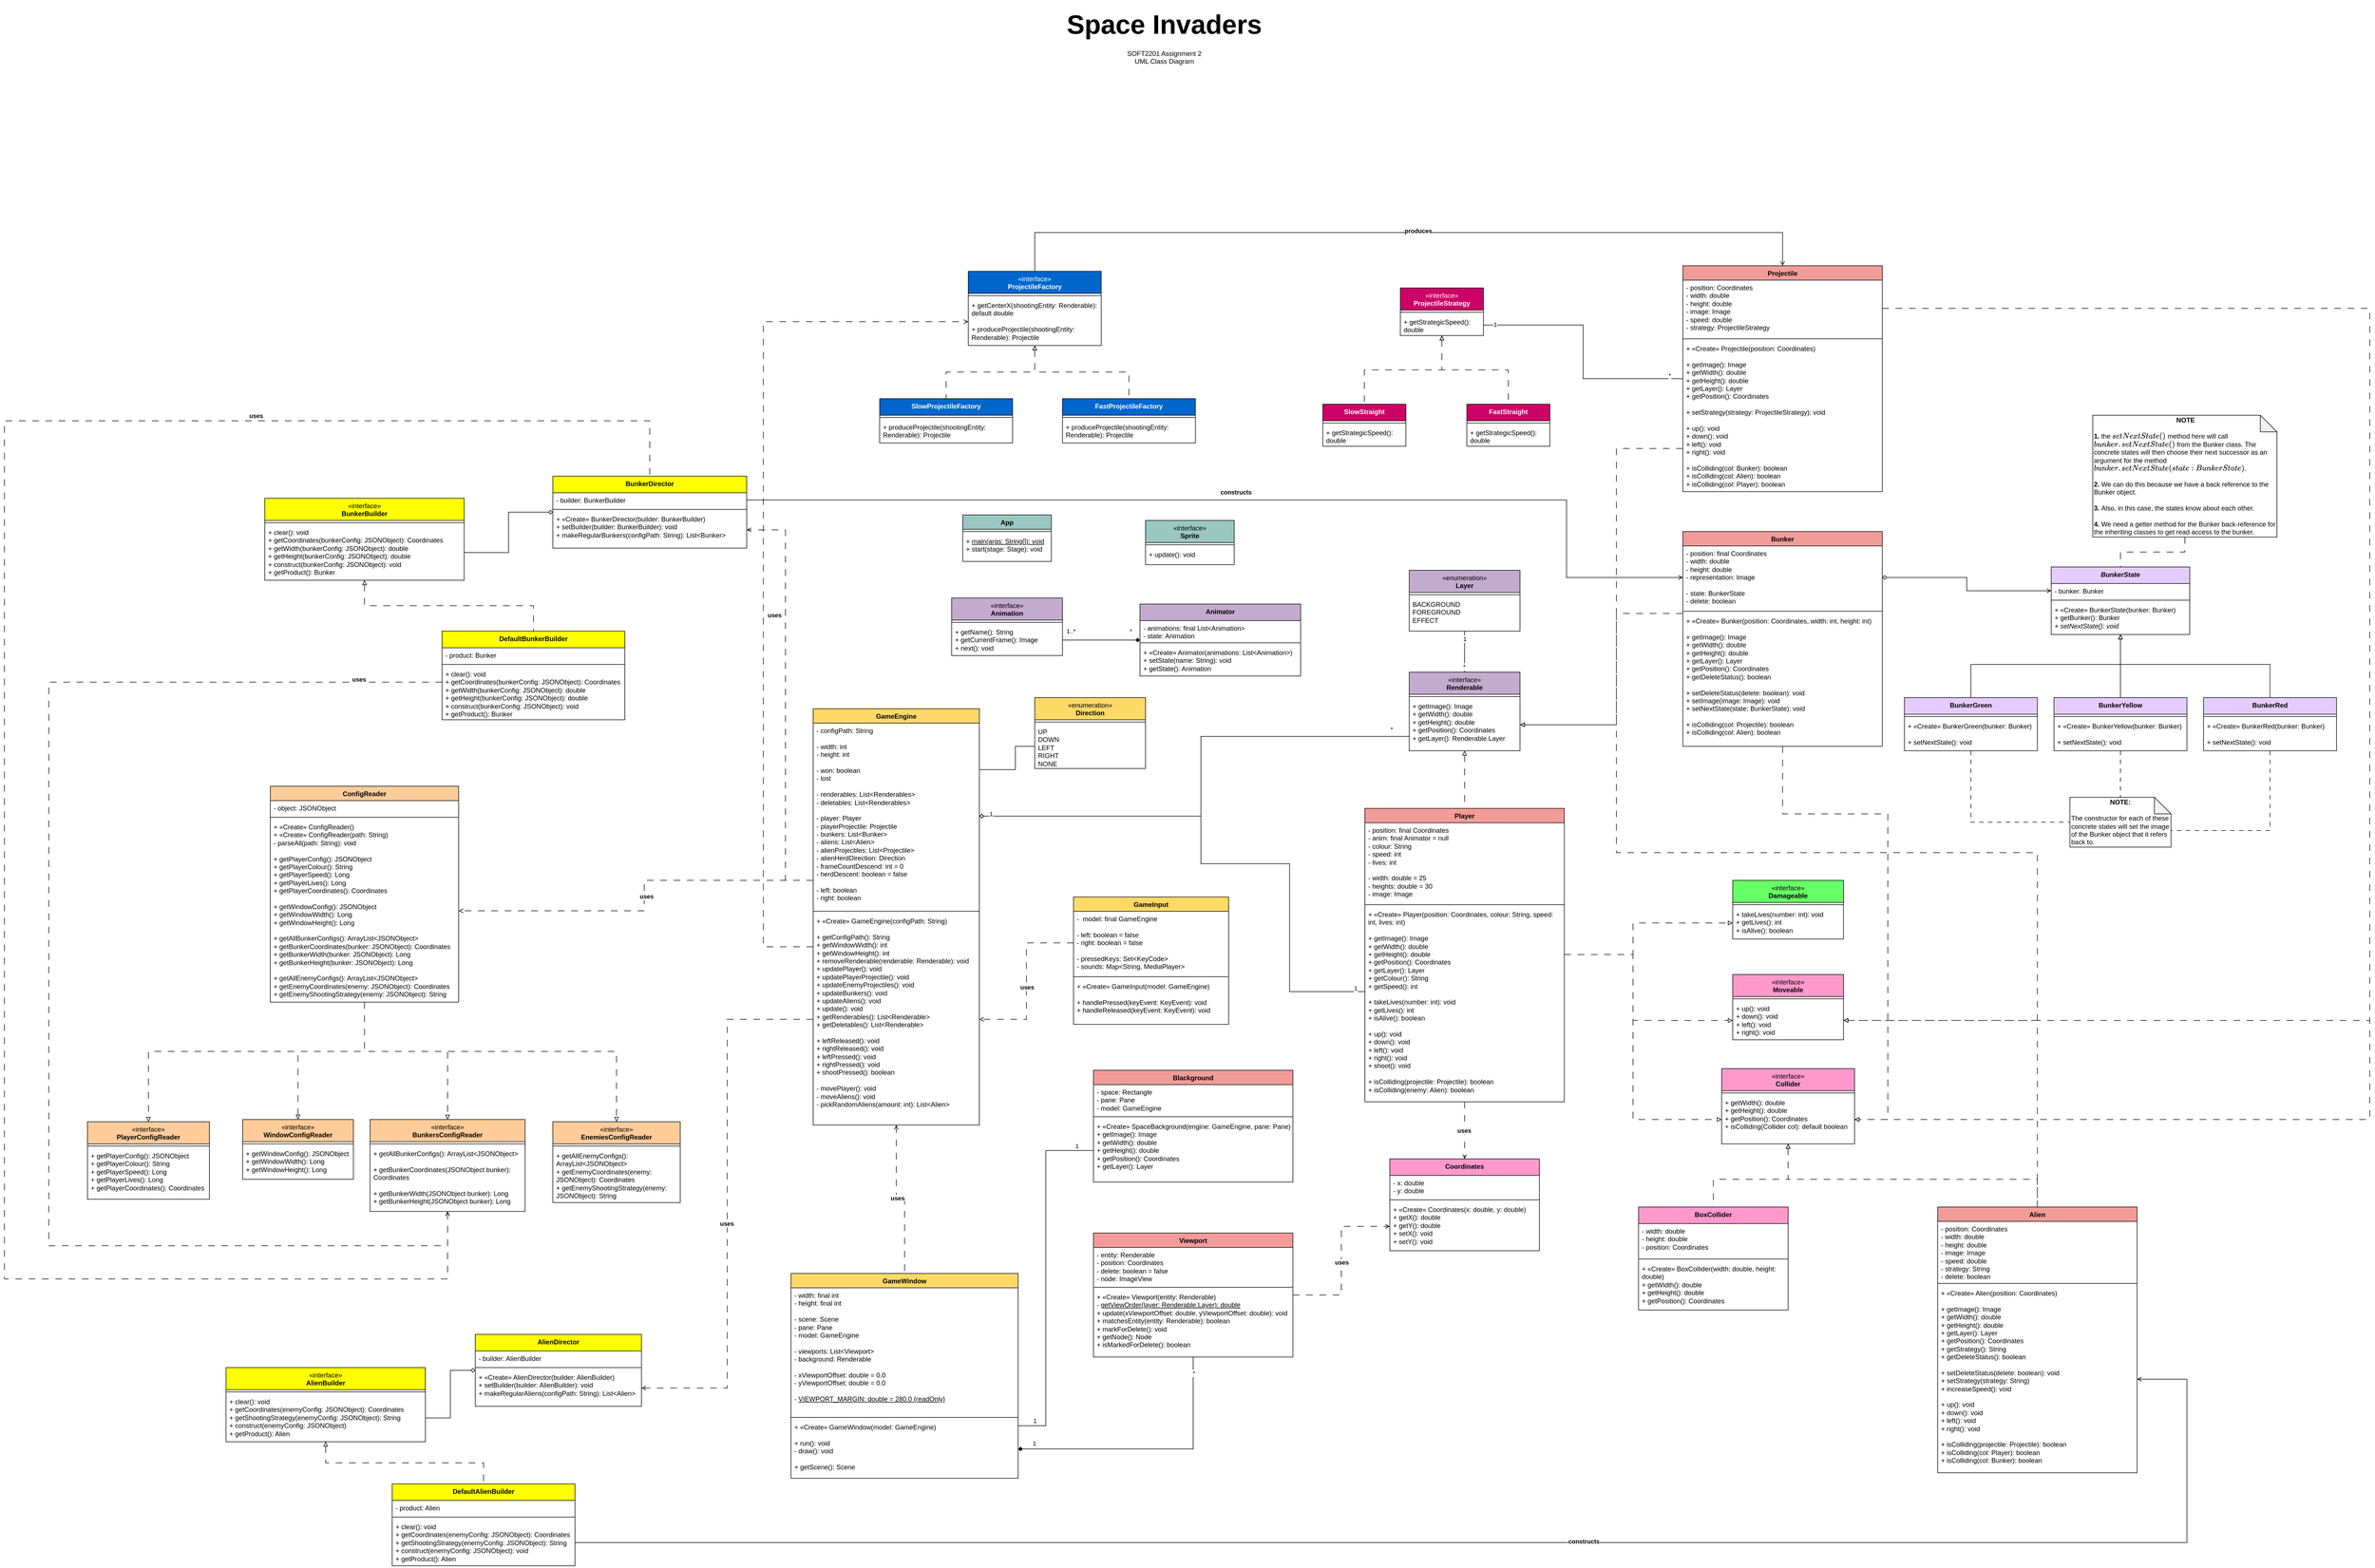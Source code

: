 <mxfile version="21.8.0" type="device">
  <diagram name="Page-1" id="EP1AOG05duhbS7P-E66I">
    <mxGraphModel dx="3125" dy="701" grid="1" gridSize="10" guides="0" tooltips="1" connect="1" arrows="1" fold="1" page="1" pageScale="1" pageWidth="827" pageHeight="1169" math="0" shadow="0">
      <root>
        <mxCell id="0" />
        <mxCell id="1" parent="0" />
        <mxCell id="a-AR0lO71mbIZnGdT4u--1" value="&lt;h1 style=&quot;&quot;&gt;&lt;font style=&quot;font-size: 48px;&quot;&gt;Space Invaders&lt;/font&gt;&lt;/h1&gt;&lt;div&gt;SOFT2201 Assignment 2&lt;/div&gt;&lt;div&gt;UML Class Diagram&lt;/div&gt;&lt;p&gt;&lt;br&gt;&lt;/p&gt;" style="text;html=1;strokeColor=none;fillColor=none;spacing=5;spacingTop=-20;whiteSpace=wrap;overflow=hidden;rounded=0;align=center;" parent="1" vertex="1">
          <mxGeometry x="169" y="20" width="490" height="120" as="geometry" />
        </mxCell>
        <mxCell id="a-AR0lO71mbIZnGdT4u--2" value="App" style="swimlane;fontStyle=1;align=center;verticalAlign=top;childLayout=stackLayout;horizontal=1;startSize=26;horizontalStack=0;resizeParent=1;resizeParentMax=0;resizeLast=0;collapsible=1;marginBottom=0;whiteSpace=wrap;html=1;fillColor=#9AC7BF;" parent="1" vertex="1">
          <mxGeometry x="50" y="940" width="160" height="84" as="geometry" />
        </mxCell>
        <mxCell id="a-AR0lO71mbIZnGdT4u--4" value="" style="line;strokeWidth=1;fillColor=none;align=left;verticalAlign=middle;spacingTop=-1;spacingLeft=3;spacingRight=3;rotatable=0;labelPosition=right;points=[];portConstraint=eastwest;strokeColor=inherit;" parent="a-AR0lO71mbIZnGdT4u--2" vertex="1">
          <mxGeometry y="26" width="160" height="8" as="geometry" />
        </mxCell>
        <mxCell id="a-AR0lO71mbIZnGdT4u--5" value="+ &lt;u&gt;main(args: String[]): void&lt;/u&gt;&lt;br&gt;+ start(stage: Stage): void" style="text;strokeColor=none;fillColor=none;align=left;verticalAlign=top;spacingLeft=4;spacingRight=4;overflow=hidden;rotatable=0;points=[[0,0.5],[1,0.5]];portConstraint=eastwest;whiteSpace=wrap;html=1;" parent="a-AR0lO71mbIZnGdT4u--2" vertex="1">
          <mxGeometry y="34" width="160" height="50" as="geometry" />
        </mxCell>
        <mxCell id="a-AR0lO71mbIZnGdT4u--17" value="&lt;span style=&quot;font-weight: normal;&quot;&gt;«interface»&lt;/span&gt;&lt;br&gt;Sprite" style="swimlane;fontStyle=1;align=center;verticalAlign=top;childLayout=stackLayout;horizontal=1;startSize=40;horizontalStack=0;resizeParent=1;resizeParentMax=0;resizeLast=0;collapsible=1;marginBottom=0;whiteSpace=wrap;html=1;fillColor=#9AC7BF;" parent="1" vertex="1">
          <mxGeometry x="380" y="950" width="160" height="80" as="geometry" />
        </mxCell>
        <mxCell id="a-AR0lO71mbIZnGdT4u--19" value="" style="line;strokeWidth=1;fillColor=none;align=left;verticalAlign=middle;spacingTop=-1;spacingLeft=3;spacingRight=3;rotatable=0;labelPosition=right;points=[];portConstraint=eastwest;strokeColor=inherit;" parent="a-AR0lO71mbIZnGdT4u--17" vertex="1">
          <mxGeometry y="40" width="160" height="8" as="geometry" />
        </mxCell>
        <mxCell id="a-AR0lO71mbIZnGdT4u--20" value="+ update(): void" style="text;strokeColor=none;fillColor=none;align=left;verticalAlign=top;spacingLeft=4;spacingRight=4;overflow=hidden;rotatable=0;points=[[0,0.5],[1,0.5]];portConstraint=eastwest;whiteSpace=wrap;html=1;" parent="a-AR0lO71mbIZnGdT4u--17" vertex="1">
          <mxGeometry y="48" width="160" height="32" as="geometry" />
        </mxCell>
        <mxCell id="9aOEvVL7OmeXiqtgfUnT-47" style="edgeStyle=orthogonalEdgeStyle;rounded=0;orthogonalLoop=1;jettySize=auto;html=1;entryX=0.5;entryY=0;entryDx=0;entryDy=0;endArrow=none;endFill=0;dashed=1;dashPattern=12 12;startArrow=open;startFill=0;" parent="1" source="a-AR0lO71mbIZnGdT4u--21" target="a-AR0lO71mbIZnGdT4u--25" edge="1">
          <mxGeometry relative="1" as="geometry" />
        </mxCell>
        <mxCell id="9aOEvVL7OmeXiqtgfUnT-50" value="uses" style="edgeLabel;html=1;align=center;verticalAlign=middle;resizable=0;points=[];fontStyle=1" parent="9aOEvVL7OmeXiqtgfUnT-47" vertex="1" connectable="0">
          <mxGeometry x="-0.038" y="2" relative="1" as="geometry">
            <mxPoint as="offset" />
          </mxGeometry>
        </mxCell>
        <mxCell id="GqJIR7_3Ax9wKfMFcQdq-8" style="edgeStyle=orthogonalEdgeStyle;rounded=0;orthogonalLoop=1;jettySize=auto;html=1;entryX=1;entryY=0.5;entryDx=0;entryDy=0;dashed=1;dashPattern=12 12;endArrow=open;endFill=0;" parent="1" source="a-AR0lO71mbIZnGdT4u--21" target="DgNzPKir5FMjPRtEU8c3-13" edge="1">
          <mxGeometry relative="1" as="geometry">
            <Array as="points">
              <mxPoint x="-525" y="1600" />
              <mxPoint x="-525" y="1655" />
            </Array>
          </mxGeometry>
        </mxCell>
        <mxCell id="GqJIR7_3Ax9wKfMFcQdq-9" value="&lt;b&gt;uses&lt;/b&gt;" style="edgeLabel;html=1;align=center;verticalAlign=middle;resizable=0;points=[];" parent="GqJIR7_3Ax9wKfMFcQdq-8" vertex="1" connectable="0">
          <mxGeometry x="-0.04" y="4" relative="1" as="geometry">
            <mxPoint as="offset" />
          </mxGeometry>
        </mxCell>
        <mxCell id="Ec3WxzuFujFra2aLCxMT-44" style="edgeStyle=orthogonalEdgeStyle;rounded=0;orthogonalLoop=1;jettySize=auto;html=1;entryX=1;entryY=0.5;entryDx=0;entryDy=0;endArrow=open;endFill=0;dashed=1;dashPattern=12 12;" parent="1" source="a-AR0lO71mbIZnGdT4u--21" target="Ec3WxzuFujFra2aLCxMT-29" edge="1">
          <mxGeometry relative="1" as="geometry">
            <Array as="points">
              <mxPoint x="-270" y="1600" />
              <mxPoint x="-270" y="967" />
            </Array>
          </mxGeometry>
        </mxCell>
        <mxCell id="Ec3WxzuFujFra2aLCxMT-45" value="uses" style="edgeLabel;html=1;align=center;verticalAlign=middle;resizable=0;points=[];fontStyle=1" parent="Ec3WxzuFujFra2aLCxMT-44" vertex="1" connectable="0">
          <mxGeometry x="0.333" y="-4" relative="1" as="geometry">
            <mxPoint x="-24" y="-27" as="offset" />
          </mxGeometry>
        </mxCell>
        <mxCell id="a-AR0lO71mbIZnGdT4u--21" value="GameEngine" style="swimlane;fontStyle=1;align=center;verticalAlign=top;childLayout=stackLayout;horizontal=1;startSize=26;horizontalStack=0;resizeParent=1;resizeParentMax=0;resizeLast=0;collapsible=1;marginBottom=0;whiteSpace=wrap;html=1;fillColor=#FFD966;" parent="1" vertex="1">
          <mxGeometry x="-220" y="1290" width="300" height="752" as="geometry" />
        </mxCell>
        <mxCell id="a-AR0lO71mbIZnGdT4u--22" value="- configPath: String&lt;br&gt;&lt;br&gt;- width: int&lt;br&gt;- height: int&lt;br&gt;&lt;br&gt;- won: boolean&lt;br&gt;- lost&lt;br&gt;&lt;br&gt;- renderables: List&amp;lt;Renderables&amp;gt;&lt;br&gt;- deletables: List&amp;lt;Renderables&amp;gt;&lt;br&gt;&lt;br&gt;- player: Player&lt;br&gt;- playerProjectile: Projectile&lt;br&gt;- bunkers: List&amp;lt;Bunker&amp;gt;&lt;br&gt;- aliens: List&amp;lt;Alien&amp;gt;&lt;br&gt;- alienProjectiles: List&amp;lt;Projectile&amp;gt;&lt;br&gt;- alienHerdDirection: Direction&lt;br&gt;- frameCountDescend: int = 0&lt;br&gt;- herdDescent: boolean = false&lt;br&gt;&lt;br&gt;- left: boolean&lt;br&gt;- right: boolean" style="text;strokeColor=none;fillColor=none;align=left;verticalAlign=top;spacingLeft=4;spacingRight=4;overflow=hidden;rotatable=0;points=[[0,0.5],[1,0.5]];portConstraint=eastwest;whiteSpace=wrap;html=1;" parent="a-AR0lO71mbIZnGdT4u--21" vertex="1">
          <mxGeometry y="26" width="300" height="336" as="geometry" />
        </mxCell>
        <mxCell id="a-AR0lO71mbIZnGdT4u--23" value="" style="line;strokeWidth=1;fillColor=none;align=left;verticalAlign=middle;spacingTop=-1;spacingLeft=3;spacingRight=3;rotatable=0;labelPosition=right;points=[];portConstraint=eastwest;strokeColor=inherit;" parent="a-AR0lO71mbIZnGdT4u--21" vertex="1">
          <mxGeometry y="362" width="300" height="8" as="geometry" />
        </mxCell>
        <mxCell id="a-AR0lO71mbIZnGdT4u--24" value="+&amp;nbsp;«Create» GameEngine(configPath: String)&lt;br&gt;&lt;br&gt;+ getConfigPath(): String&lt;br&gt;+ getWindowWidth(): int&lt;br&gt;+ getWindowHeight(): int&lt;br&gt;+ removeRenderable(renderable: Renderable): void&lt;br&gt;+ updatePlayer(): void&lt;br&gt;+ updatePlayerProjectile(): void&lt;br&gt;+ updateEnemyProjectiles(): void&lt;br&gt;+ updateBunkers(): void&lt;br&gt;+ updateAliens(): void&lt;br&gt;+ update(): void&lt;br&gt;+ getRenderables(): List&amp;lt;Renderable&amp;gt;&lt;br&gt;+ getDeletables(): List&amp;lt;Renderable&amp;gt;&lt;br&gt;&lt;br&gt;+ leftReleased(): void&lt;br&gt;+ rightReleased(): void&lt;br&gt;+ leftPressed(): void&lt;br&gt;+ rightPressed(): void&lt;br&gt;+ shootPressed(): boolean&lt;br&gt;&lt;br&gt;- movePlayer(): void&lt;br&gt;- moveAliens(): void&lt;br&gt;- pickRandomAliens(amount: int): List&amp;lt;Alien&amp;gt;" style="text;strokeColor=none;fillColor=none;align=left;verticalAlign=top;spacingLeft=4;spacingRight=4;overflow=hidden;rotatable=0;points=[[0,0.5],[1,0.5]];portConstraint=eastwest;whiteSpace=wrap;html=1;" parent="a-AR0lO71mbIZnGdT4u--21" vertex="1">
          <mxGeometry y="370" width="300" height="382" as="geometry" />
        </mxCell>
        <mxCell id="9aOEvVL7OmeXiqtgfUnT-51" style="edgeStyle=orthogonalEdgeStyle;rounded=0;orthogonalLoop=1;jettySize=auto;html=1;entryX=0;entryY=0.5;entryDx=0;entryDy=0;endArrow=none;endFill=0;" parent="1" source="a-AR0lO71mbIZnGdT4u--25" target="9aOEvVL7OmeXiqtgfUnT-4" edge="1">
          <mxGeometry relative="1" as="geometry">
            <Array as="points">
              <mxPoint x="200" y="2585" />
              <mxPoint x="200" y="2088" />
            </Array>
          </mxGeometry>
        </mxCell>
        <mxCell id="9aOEvVL7OmeXiqtgfUnT-52" value="1" style="edgeLabel;html=1;align=center;verticalAlign=middle;resizable=0;points=[];" parent="9aOEvVL7OmeXiqtgfUnT-51" vertex="1" connectable="0">
          <mxGeometry x="0.921" y="1" relative="1" as="geometry">
            <mxPoint x="-5" y="-7" as="offset" />
          </mxGeometry>
        </mxCell>
        <mxCell id="9aOEvVL7OmeXiqtgfUnT-53" value="1" style="edgeLabel;html=1;align=center;verticalAlign=middle;resizable=0;points=[];" parent="9aOEvVL7OmeXiqtgfUnT-51" vertex="1" connectable="0">
          <mxGeometry x="-0.931" y="-1" relative="1" as="geometry">
            <mxPoint x="8" y="-10" as="offset" />
          </mxGeometry>
        </mxCell>
        <mxCell id="a-AR0lO71mbIZnGdT4u--25" value="GameWindow" style="swimlane;fontStyle=1;align=center;verticalAlign=top;childLayout=stackLayout;horizontal=1;startSize=26;horizontalStack=0;resizeParent=1;resizeParentMax=0;resizeLast=0;collapsible=1;marginBottom=0;whiteSpace=wrap;html=1;fillColor=#FFD966;" parent="1" vertex="1">
          <mxGeometry x="-260" y="2310" width="410" height="370" as="geometry" />
        </mxCell>
        <mxCell id="a-AR0lO71mbIZnGdT4u--26" value="- width: final int&amp;nbsp;&lt;br&gt;- height: final int&amp;nbsp;&lt;br&gt;&lt;br&gt;- scene: Scene&lt;br&gt;- pane: Pane&lt;br&gt;- model: GameEngine&lt;br&gt;&lt;br&gt;- viewports: List&amp;lt;Viewport&amp;gt;&lt;br&gt;- background: Renderable&lt;br&gt;&lt;br&gt;- xViewportOffset: double = 0.0&lt;br&gt;- yViewportOffset: double = 0.0&lt;br&gt;&lt;br&gt;- &lt;u&gt;VIEWPORT_MARGIN: double = 280.0 {readOnly}&lt;/u&gt;" style="text;strokeColor=none;fillColor=none;align=left;verticalAlign=top;spacingLeft=4;spacingRight=4;overflow=hidden;rotatable=0;points=[[0,0.5],[1,0.5]];portConstraint=eastwest;whiteSpace=wrap;html=1;" parent="a-AR0lO71mbIZnGdT4u--25" vertex="1">
          <mxGeometry y="26" width="410" height="230" as="geometry" />
        </mxCell>
        <mxCell id="a-AR0lO71mbIZnGdT4u--27" value="" style="line;strokeWidth=1;fillColor=none;align=left;verticalAlign=middle;spacingTop=-1;spacingLeft=3;spacingRight=3;rotatable=0;labelPosition=right;points=[];portConstraint=eastwest;strokeColor=inherit;" parent="a-AR0lO71mbIZnGdT4u--25" vertex="1">
          <mxGeometry y="256" width="410" height="8" as="geometry" />
        </mxCell>
        <mxCell id="a-AR0lO71mbIZnGdT4u--28" value="+&amp;nbsp;«Create» GameWindow(model: GameEngine)&lt;br&gt;&lt;br&gt;+ run(): void&lt;br&gt;- draw(): void&lt;br&gt;&lt;br&gt;+ getScene(): Scene" style="text;strokeColor=none;fillColor=none;align=left;verticalAlign=top;spacingLeft=4;spacingRight=4;overflow=hidden;rotatable=0;points=[[0,0.5],[1,0.5]];portConstraint=eastwest;whiteSpace=wrap;html=1;" parent="a-AR0lO71mbIZnGdT4u--25" vertex="1">
          <mxGeometry y="264" width="410" height="106" as="geometry" />
        </mxCell>
        <mxCell id="a-AR0lO71mbIZnGdT4u--33" value="GameInput" style="swimlane;fontStyle=1;align=center;verticalAlign=top;childLayout=stackLayout;horizontal=1;startSize=26;horizontalStack=0;resizeParent=1;resizeParentMax=0;resizeLast=0;collapsible=1;marginBottom=0;whiteSpace=wrap;html=1;fillColor=#FFD966;" parent="1" vertex="1">
          <mxGeometry x="250" y="1630" width="280" height="230" as="geometry" />
        </mxCell>
        <mxCell id="a-AR0lO71mbIZnGdT4u--34" value="-&amp;nbsp; model: final GameEngine&lt;br&gt;&lt;br&gt;- left: boolean = false&lt;br&gt;- right: boolean = false&lt;br&gt;&lt;br&gt;- pressedKeys: Set&amp;lt;KeyCode&amp;gt;&lt;br&gt;- sounds: Map&amp;lt;String, MediaPlayer&amp;gt;" style="text;strokeColor=none;fillColor=none;align=left;verticalAlign=top;spacingLeft=4;spacingRight=4;overflow=hidden;rotatable=0;points=[[0,0.5],[1,0.5]];portConstraint=eastwest;whiteSpace=wrap;html=1;" parent="a-AR0lO71mbIZnGdT4u--33" vertex="1">
          <mxGeometry y="26" width="280" height="114" as="geometry" />
        </mxCell>
        <mxCell id="a-AR0lO71mbIZnGdT4u--35" value="" style="line;strokeWidth=1;fillColor=none;align=left;verticalAlign=middle;spacingTop=-1;spacingLeft=3;spacingRight=3;rotatable=0;labelPosition=right;points=[];portConstraint=eastwest;strokeColor=inherit;" parent="a-AR0lO71mbIZnGdT4u--33" vertex="1">
          <mxGeometry y="140" width="280" height="8" as="geometry" />
        </mxCell>
        <mxCell id="a-AR0lO71mbIZnGdT4u--36" value="+&amp;nbsp;«Create» GameInput(model: GameEngine)&lt;br&gt;&lt;br&gt;+ handlePressed(keyEvent: KeyEvent): void&lt;br&gt;+ handleReleased(keyEvent: KeyEvent): void" style="text;strokeColor=none;fillColor=none;align=left;verticalAlign=top;spacingLeft=4;spacingRight=4;overflow=hidden;rotatable=0;points=[[0,0.5],[1,0.5]];portConstraint=eastwest;whiteSpace=wrap;html=1;" parent="a-AR0lO71mbIZnGdT4u--33" vertex="1">
          <mxGeometry y="148" width="280" height="82" as="geometry" />
        </mxCell>
        <mxCell id="9aOEvVL7OmeXiqtgfUnT-44" style="edgeStyle=orthogonalEdgeStyle;rounded=0;orthogonalLoop=1;jettySize=auto;html=1;entryX=0;entryY=0.5;entryDx=0;entryDy=0;endArrow=open;endFill=0;dashed=1;dashPattern=12 12;" parent="1" source="szt7YDM3cIVuDofjxkfF-2" target="9aOEvVL7OmeXiqtgfUnT-33" edge="1">
          <mxGeometry relative="1" as="geometry" />
        </mxCell>
        <mxCell id="9aOEvVL7OmeXiqtgfUnT-46" value="uses" style="edgeLabel;html=1;align=center;verticalAlign=middle;resizable=0;points=[];fontStyle=1" parent="9aOEvVL7OmeXiqtgfUnT-44" vertex="1" connectable="0">
          <mxGeometry x="-0.019" y="1" relative="1" as="geometry">
            <mxPoint x="1" as="offset" />
          </mxGeometry>
        </mxCell>
        <mxCell id="9aOEvVL7OmeXiqtgfUnT-54" style="edgeStyle=orthogonalEdgeStyle;rounded=0;orthogonalLoop=1;jettySize=auto;html=1;entryX=1;entryY=0.5;entryDx=0;entryDy=0;endArrow=diamond;endFill=1;startArrow=none;startFill=0;" parent="1" source="szt7YDM3cIVuDofjxkfF-2" target="a-AR0lO71mbIZnGdT4u--28" edge="1">
          <mxGeometry relative="1" as="geometry" />
        </mxCell>
        <mxCell id="9aOEvVL7OmeXiqtgfUnT-55" value="*" style="edgeLabel;html=1;align=center;verticalAlign=middle;resizable=0;points=[];" parent="9aOEvVL7OmeXiqtgfUnT-54" vertex="1" connectable="0">
          <mxGeometry x="-0.867" y="-5" relative="1" as="geometry">
            <mxPoint x="6" y="-3" as="offset" />
          </mxGeometry>
        </mxCell>
        <mxCell id="9aOEvVL7OmeXiqtgfUnT-56" value="1" style="edgeLabel;html=1;align=center;verticalAlign=middle;resizable=0;points=[];" parent="9aOEvVL7OmeXiqtgfUnT-54" vertex="1" connectable="0">
          <mxGeometry x="0.881" y="-6" relative="1" as="geometry">
            <mxPoint y="-4" as="offset" />
          </mxGeometry>
        </mxCell>
        <mxCell id="szt7YDM3cIVuDofjxkfF-2" value="Viewport" style="swimlane;fontStyle=1;align=center;verticalAlign=top;childLayout=stackLayout;horizontal=1;startSize=26;horizontalStack=0;resizeParent=1;resizeParentMax=0;resizeLast=0;collapsible=1;marginBottom=0;whiteSpace=wrap;html=1;fillColor=#F19C99;" parent="1" vertex="1">
          <mxGeometry x="286" y="2237" width="360" height="224" as="geometry" />
        </mxCell>
        <mxCell id="szt7YDM3cIVuDofjxkfF-3" value="- entity: Renderable&lt;br&gt;- position: Coordinates&lt;br&gt;- delete: boolean = false&lt;br&gt;- node: ImageView" style="text;strokeColor=none;fillColor=none;align=left;verticalAlign=top;spacingLeft=4;spacingRight=4;overflow=hidden;rotatable=0;points=[[0,0.5],[1,0.5]];portConstraint=eastwest;whiteSpace=wrap;html=1;" parent="szt7YDM3cIVuDofjxkfF-2" vertex="1">
          <mxGeometry y="26" width="360" height="68" as="geometry" />
        </mxCell>
        <mxCell id="szt7YDM3cIVuDofjxkfF-4" value="" style="line;strokeWidth=1;fillColor=none;align=left;verticalAlign=middle;spacingTop=-1;spacingLeft=3;spacingRight=3;rotatable=0;labelPosition=right;points=[];portConstraint=eastwest;strokeColor=inherit;" parent="szt7YDM3cIVuDofjxkfF-2" vertex="1">
          <mxGeometry y="94" width="360" height="8" as="geometry" />
        </mxCell>
        <mxCell id="szt7YDM3cIVuDofjxkfF-5" value="+ «Create» Viewport(entity: Renderable)&lt;br&gt;- &lt;u&gt;getViewOrder(layer: Renderable.Layer): double&lt;br&gt;&lt;/u&gt;+ update(xViewportOffset: double, yViewportOffset: double): void&lt;br&gt;+ matchesEntity(entity: Renderable): boolean&lt;br&gt;+ markForDelete(): void&lt;br&gt;+ getNode(): Node&lt;br&gt;+ isMarkedForDelete(): boolean" style="text;strokeColor=none;fillColor=none;align=left;verticalAlign=top;spacingLeft=4;spacingRight=4;overflow=hidden;rotatable=0;points=[[0,0.5],[1,0.5]];portConstraint=eastwest;whiteSpace=wrap;html=1;" parent="szt7YDM3cIVuDofjxkfF-2" vertex="1">
          <mxGeometry y="102" width="360" height="122" as="geometry" />
        </mxCell>
        <mxCell id="9aOEvVL7OmeXiqtgfUnT-1" value="Blackground" style="swimlane;fontStyle=1;align=center;verticalAlign=top;childLayout=stackLayout;horizontal=1;startSize=26;horizontalStack=0;resizeParent=1;resizeParentMax=0;resizeLast=0;collapsible=1;marginBottom=0;whiteSpace=wrap;html=1;fillColor=#F19C99;" parent="1" vertex="1">
          <mxGeometry x="286" y="1943" width="360" height="202" as="geometry" />
        </mxCell>
        <mxCell id="9aOEvVL7OmeXiqtgfUnT-2" value="- space: Rectangle&lt;br&gt;- pane: Pane&lt;br&gt;- model: GameEngine" style="text;strokeColor=none;fillColor=none;align=left;verticalAlign=top;spacingLeft=4;spacingRight=4;overflow=hidden;rotatable=0;points=[[0,0.5],[1,0.5]];portConstraint=eastwest;whiteSpace=wrap;html=1;" parent="9aOEvVL7OmeXiqtgfUnT-1" vertex="1">
          <mxGeometry y="26" width="360" height="54" as="geometry" />
        </mxCell>
        <mxCell id="9aOEvVL7OmeXiqtgfUnT-3" value="" style="line;strokeWidth=1;fillColor=none;align=left;verticalAlign=middle;spacingTop=-1;spacingLeft=3;spacingRight=3;rotatable=0;labelPosition=right;points=[];portConstraint=eastwest;strokeColor=inherit;" parent="9aOEvVL7OmeXiqtgfUnT-1" vertex="1">
          <mxGeometry y="80" width="360" height="8" as="geometry" />
        </mxCell>
        <mxCell id="9aOEvVL7OmeXiqtgfUnT-4" value="+ «Create» SpaceBackground(engine: GameEngine, pane: Pane)&lt;br&gt;+ getImage(): Image&lt;br&gt;+ getWidth(): double&lt;br&gt;+ getHeight(): double&lt;br&gt;+ getPosition(): Coordinates&lt;br&gt;+ getLayer(): Layer" style="text;strokeColor=none;fillColor=none;align=left;verticalAlign=top;spacingLeft=4;spacingRight=4;overflow=hidden;rotatable=0;points=[[0,0.5],[1,0.5]];portConstraint=eastwest;whiteSpace=wrap;html=1;" parent="9aOEvVL7OmeXiqtgfUnT-1" vertex="1">
          <mxGeometry y="88" width="360" height="114" as="geometry" />
        </mxCell>
        <mxCell id="9aOEvVL7OmeXiqtgfUnT-24" style="edgeStyle=orthogonalEdgeStyle;rounded=0;orthogonalLoop=1;jettySize=auto;html=1;entryX=0;entryY=0.5;entryDx=0;entryDy=0;endArrow=block;endFill=0;dashed=1;dashPattern=12 12;" parent="1" source="9aOEvVL7OmeXiqtgfUnT-6" target="9aOEvVL7OmeXiqtgfUnT-18" edge="1">
          <mxGeometry relative="1" as="geometry">
            <Array as="points">
              <mxPoint x="1260" y="1734" />
              <mxPoint x="1260" y="1677" />
            </Array>
          </mxGeometry>
        </mxCell>
        <mxCell id="9aOEvVL7OmeXiqtgfUnT-26" style="edgeStyle=orthogonalEdgeStyle;rounded=0;orthogonalLoop=1;jettySize=auto;html=1;entryX=0;entryY=0.5;entryDx=0;entryDy=0;endArrow=block;endFill=0;dashed=1;dashPattern=12 12;" parent="1" source="9aOEvVL7OmeXiqtgfUnT-6" target="9aOEvVL7OmeXiqtgfUnT-21" edge="1">
          <mxGeometry relative="1" as="geometry">
            <Array as="points">
              <mxPoint x="1260" y="1734" />
              <mxPoint x="1260" y="1853" />
            </Array>
          </mxGeometry>
        </mxCell>
        <mxCell id="9aOEvVL7OmeXiqtgfUnT-42" style="edgeStyle=orthogonalEdgeStyle;rounded=0;orthogonalLoop=1;jettySize=auto;html=1;entryX=0.5;entryY=0;entryDx=0;entryDy=0;endArrow=open;endFill=0;dashed=1;dashPattern=12 12;" parent="1" source="9aOEvVL7OmeXiqtgfUnT-6" target="9aOEvVL7OmeXiqtgfUnT-31" edge="1">
          <mxGeometry relative="1" as="geometry" />
        </mxCell>
        <mxCell id="9aOEvVL7OmeXiqtgfUnT-43" value="uses" style="edgeLabel;html=1;align=center;verticalAlign=middle;resizable=0;points=[];fontStyle=1" parent="9aOEvVL7OmeXiqtgfUnT-42" vertex="1" connectable="0">
          <mxGeometry x="0.01" y="-1" relative="1" as="geometry">
            <mxPoint as="offset" />
          </mxGeometry>
        </mxCell>
        <mxCell id="GqJIR7_3Ax9wKfMFcQdq-3" style="edgeStyle=orthogonalEdgeStyle;rounded=0;orthogonalLoop=1;jettySize=auto;html=1;entryX=0;entryY=0.5;entryDx=0;entryDy=0;dashed=1;dashPattern=12 12;endArrow=block;endFill=0;" parent="1" source="9aOEvVL7OmeXiqtgfUnT-6" target="9aOEvVL7OmeXiqtgfUnT-29" edge="1">
          <mxGeometry relative="1" as="geometry">
            <Array as="points">
              <mxPoint x="1260" y="1734" />
              <mxPoint x="1260" y="2032" />
            </Array>
          </mxGeometry>
        </mxCell>
        <mxCell id="9aOEvVL7OmeXiqtgfUnT-6" value="Player" style="swimlane;fontStyle=1;align=center;verticalAlign=top;childLayout=stackLayout;horizontal=1;startSize=26;horizontalStack=0;resizeParent=1;resizeParentMax=0;resizeLast=0;collapsible=1;marginBottom=0;whiteSpace=wrap;html=1;fillColor=#F19C99;" parent="1" vertex="1">
          <mxGeometry x="776" y="1470" width="360" height="530" as="geometry" />
        </mxCell>
        <mxCell id="9aOEvVL7OmeXiqtgfUnT-7" value="- position: final Coordinates&lt;br&gt;- anim: final Animator = null&lt;br&gt;- colour: String&lt;br&gt;- speed: int&lt;br&gt;- lives: int&lt;br&gt;&lt;br&gt;- width: double = 25&lt;br&gt;- heights: double = 30&lt;br&gt;- image: Image" style="text;strokeColor=none;fillColor=none;align=left;verticalAlign=top;spacingLeft=4;spacingRight=4;overflow=hidden;rotatable=0;points=[[0,0.5],[1,0.5]];portConstraint=eastwest;whiteSpace=wrap;html=1;" parent="9aOEvVL7OmeXiqtgfUnT-6" vertex="1">
          <mxGeometry y="26" width="360" height="144" as="geometry" />
        </mxCell>
        <mxCell id="9aOEvVL7OmeXiqtgfUnT-8" value="" style="line;strokeWidth=1;fillColor=none;align=left;verticalAlign=middle;spacingTop=-1;spacingLeft=3;spacingRight=3;rotatable=0;labelPosition=right;points=[];portConstraint=eastwest;strokeColor=inherit;" parent="9aOEvVL7OmeXiqtgfUnT-6" vertex="1">
          <mxGeometry y="170" width="360" height="8" as="geometry" />
        </mxCell>
        <mxCell id="9aOEvVL7OmeXiqtgfUnT-9" value="+ «Create» Player(position: Coordinates, colour: String, speed: int, lives: int)&lt;br&gt;&lt;br&gt;+ getImage(): Image&lt;br style=&quot;border-color: var(--border-color);&quot;&gt;+ getWidth(): double&lt;br style=&quot;border-color: var(--border-color);&quot;&gt;+ getHeight(): double&lt;br style=&quot;border-color: var(--border-color);&quot;&gt;+ getPosition(): Coordinates&lt;br style=&quot;border-color: var(--border-color);&quot;&gt;+ getLayer(): Layer&lt;br&gt;+ getColour(): String&lt;br&gt;+ getSpeed(): int&lt;br&gt;&lt;br&gt;+ takeLives(number: int): void&lt;br&gt;+ getLives(): int&lt;br&gt;+ isAlive(): boolean&lt;br&gt;&lt;br&gt;+ up(): void&lt;br&gt;+ down(): void&lt;br&gt;+ left(): void&lt;br&gt;+ right(): void&lt;br&gt;+ shoot(): void&lt;br&gt;&lt;br&gt;+ isColliding(projectile: Projectile): boolean&lt;br&gt;+ isColliding(enemy: Alien): boolean" style="text;strokeColor=none;fillColor=none;align=left;verticalAlign=top;spacingLeft=4;spacingRight=4;overflow=hidden;rotatable=0;points=[[0,0.5],[1,0.5]];portConstraint=eastwest;whiteSpace=wrap;html=1;" parent="9aOEvVL7OmeXiqtgfUnT-6" vertex="1">
          <mxGeometry y="178" width="360" height="352" as="geometry" />
        </mxCell>
        <mxCell id="9aOEvVL7OmeXiqtgfUnT-15" value="&lt;span style=&quot;font-weight: normal;&quot;&gt;«interface»&lt;/span&gt;&lt;br style=&quot;border-color: var(--border-color); font-weight: 400;&quot;&gt;Damageable" style="swimlane;fontStyle=1;align=center;verticalAlign=top;childLayout=stackLayout;horizontal=1;startSize=40;horizontalStack=0;resizeParent=1;resizeParentMax=0;resizeLast=0;collapsible=1;marginBottom=0;whiteSpace=wrap;html=1;fillColor=#66FF66;" parent="1" vertex="1">
          <mxGeometry x="1440" y="1600" width="200" height="106" as="geometry" />
        </mxCell>
        <mxCell id="9aOEvVL7OmeXiqtgfUnT-17" value="" style="line;strokeWidth=1;fillColor=none;align=left;verticalAlign=middle;spacingTop=-1;spacingLeft=3;spacingRight=3;rotatable=0;labelPosition=right;points=[];portConstraint=eastwest;strokeColor=inherit;" parent="9aOEvVL7OmeXiqtgfUnT-15" vertex="1">
          <mxGeometry y="40" width="200" height="8" as="geometry" />
        </mxCell>
        <mxCell id="9aOEvVL7OmeXiqtgfUnT-18" value="+ takeLives(number: int): void&lt;br style=&quot;border-color: var(--border-color);&quot;&gt;+ getLives(): int&lt;br style=&quot;border-color: var(--border-color);&quot;&gt;+ isAlive(): boolean" style="text;strokeColor=none;fillColor=none;align=left;verticalAlign=top;spacingLeft=4;spacingRight=4;overflow=hidden;rotatable=0;points=[[0,0.5],[1,0.5]];portConstraint=eastwest;whiteSpace=wrap;html=1;" parent="9aOEvVL7OmeXiqtgfUnT-15" vertex="1">
          <mxGeometry y="48" width="200" height="58" as="geometry" />
        </mxCell>
        <mxCell id="mW7zkD9XDB_vgP2nRmVb-48" style="edgeStyle=orthogonalEdgeStyle;rounded=0;orthogonalLoop=1;jettySize=auto;html=1;entryX=0.5;entryY=0;entryDx=0;entryDy=0;startArrow=block;startFill=0;endArrow=none;endFill=0;dashed=1;dashPattern=12 12;" edge="1" parent="1" source="9aOEvVL7OmeXiqtgfUnT-27" target="9aOEvVL7OmeXiqtgfUnT-36">
          <mxGeometry relative="1" as="geometry">
            <Array as="points">
              <mxPoint x="1540" y="2140" />
              <mxPoint x="1405" y="2140" />
            </Array>
          </mxGeometry>
        </mxCell>
        <mxCell id="mW7zkD9XDB_vgP2nRmVb-49" style="edgeStyle=orthogonalEdgeStyle;rounded=0;orthogonalLoop=1;jettySize=auto;html=1;entryX=0.5;entryY=0;entryDx=0;entryDy=0;startArrow=block;startFill=0;endArrow=none;endFill=0;dashed=1;dashPattern=12 12;" edge="1" parent="1" source="9aOEvVL7OmeXiqtgfUnT-27" target="GqJIR7_3Ax9wKfMFcQdq-4">
          <mxGeometry relative="1" as="geometry">
            <Array as="points">
              <mxPoint x="1540" y="2140" />
              <mxPoint x="1990" y="2140" />
            </Array>
          </mxGeometry>
        </mxCell>
        <mxCell id="9aOEvVL7OmeXiqtgfUnT-27" value="&lt;span style=&quot;font-weight: normal;&quot;&gt;«interface»&lt;/span&gt;&lt;br style=&quot;border-color: var(--border-color); font-weight: 400;&quot;&gt;Collider" style="swimlane;fontStyle=1;align=center;verticalAlign=top;childLayout=stackLayout;horizontal=1;startSize=40;horizontalStack=0;resizeParent=1;resizeParentMax=0;resizeLast=0;collapsible=1;marginBottom=0;whiteSpace=wrap;html=1;fillColor=#FF99CC;" parent="1" vertex="1">
          <mxGeometry x="1420" y="1940" width="240" height="136" as="geometry" />
        </mxCell>
        <mxCell id="9aOEvVL7OmeXiqtgfUnT-28" value="" style="line;strokeWidth=1;fillColor=none;align=left;verticalAlign=middle;spacingTop=-1;spacingLeft=3;spacingRight=3;rotatable=0;labelPosition=right;points=[];portConstraint=eastwest;strokeColor=inherit;" parent="9aOEvVL7OmeXiqtgfUnT-27" vertex="1">
          <mxGeometry y="40" width="240" height="8" as="geometry" />
        </mxCell>
        <mxCell id="9aOEvVL7OmeXiqtgfUnT-29" value="+ getWidth(): double&lt;br&gt;+ getHeight(): double&lt;br&gt;+ getPosition(): Coordinates&lt;br&gt;+ isColliding(Collider col): default boolean" style="text;strokeColor=none;fillColor=none;align=left;verticalAlign=top;spacingLeft=4;spacingRight=4;overflow=hidden;rotatable=0;points=[[0,0.5],[1,0.5]];portConstraint=eastwest;whiteSpace=wrap;html=1;" parent="9aOEvVL7OmeXiqtgfUnT-27" vertex="1">
          <mxGeometry y="48" width="240" height="88" as="geometry" />
        </mxCell>
        <mxCell id="9aOEvVL7OmeXiqtgfUnT-31" value="Coordinates" style="swimlane;fontStyle=1;align=center;verticalAlign=top;childLayout=stackLayout;horizontal=1;startSize=30;horizontalStack=0;resizeParent=1;resizeParentMax=0;resizeLast=0;collapsible=1;marginBottom=0;whiteSpace=wrap;html=1;fillColor=#FF99CC;" parent="1" vertex="1">
          <mxGeometry x="821" y="2103" width="270" height="166" as="geometry" />
        </mxCell>
        <mxCell id="9aOEvVL7OmeXiqtgfUnT-45" value="- x: double&lt;br&gt;- y: double" style="text;strokeColor=none;fillColor=none;align=left;verticalAlign=top;spacingLeft=4;spacingRight=4;overflow=hidden;rotatable=0;points=[[0,0.5],[1,0.5]];portConstraint=eastwest;whiteSpace=wrap;html=1;" parent="9aOEvVL7OmeXiqtgfUnT-31" vertex="1">
          <mxGeometry y="30" width="270" height="40" as="geometry" />
        </mxCell>
        <mxCell id="9aOEvVL7OmeXiqtgfUnT-32" value="" style="line;strokeWidth=1;fillColor=none;align=left;verticalAlign=middle;spacingTop=-1;spacingLeft=3;spacingRight=3;rotatable=0;labelPosition=right;points=[];portConstraint=eastwest;strokeColor=inherit;" parent="9aOEvVL7OmeXiqtgfUnT-31" vertex="1">
          <mxGeometry y="70" width="270" height="8" as="geometry" />
        </mxCell>
        <mxCell id="9aOEvVL7OmeXiqtgfUnT-33" value="+ «Create» Coordinates(x: double, y: double)&lt;br&gt;+ getX(): double&lt;br&gt;+ getY(): double&lt;br&gt;+ setX(): void&lt;br&gt;+ setY(): void" style="text;strokeColor=none;fillColor=none;align=left;verticalAlign=top;spacingLeft=4;spacingRight=4;overflow=hidden;rotatable=0;points=[[0,0.5],[1,0.5]];portConstraint=eastwest;whiteSpace=wrap;html=1;" parent="9aOEvVL7OmeXiqtgfUnT-31" vertex="1">
          <mxGeometry y="78" width="270" height="88" as="geometry" />
        </mxCell>
        <mxCell id="9aOEvVL7OmeXiqtgfUnT-36" value="BoxCollider" style="swimlane;fontStyle=1;align=center;verticalAlign=top;childLayout=stackLayout;horizontal=1;startSize=30;horizontalStack=0;resizeParent=1;resizeParentMax=0;resizeLast=0;collapsible=1;marginBottom=0;whiteSpace=wrap;html=1;fillColor=#FF99CC;" parent="1" vertex="1">
          <mxGeometry x="1270" y="2190" width="270" height="186" as="geometry" />
        </mxCell>
        <mxCell id="9aOEvVL7OmeXiqtgfUnT-39" value="- width: double&lt;br&gt;- height: double&lt;br&gt;- position: Coordinates" style="text;strokeColor=none;fillColor=none;align=left;verticalAlign=top;spacingLeft=4;spacingRight=4;overflow=hidden;rotatable=0;points=[[0,0.5],[1,0.5]];portConstraint=eastwest;whiteSpace=wrap;html=1;" parent="9aOEvVL7OmeXiqtgfUnT-36" vertex="1">
          <mxGeometry y="30" width="270" height="60" as="geometry" />
        </mxCell>
        <mxCell id="9aOEvVL7OmeXiqtgfUnT-37" value="" style="line;strokeWidth=1;fillColor=none;align=left;verticalAlign=middle;spacingTop=-1;spacingLeft=3;spacingRight=3;rotatable=0;labelPosition=right;points=[];portConstraint=eastwest;strokeColor=inherit;" parent="9aOEvVL7OmeXiqtgfUnT-36" vertex="1">
          <mxGeometry y="90" width="270" height="8" as="geometry" />
        </mxCell>
        <mxCell id="9aOEvVL7OmeXiqtgfUnT-38" value="+ «Create» BoxCollider(width: double, height: double)&lt;br&gt;+ getWidth(): double&lt;br&gt;+ getHeight(): double&lt;br&gt;+ getPosition(): Coordinates" style="text;strokeColor=none;fillColor=none;align=left;verticalAlign=top;spacingLeft=4;spacingRight=4;overflow=hidden;rotatable=0;points=[[0,0.5],[1,0.5]];portConstraint=eastwest;whiteSpace=wrap;html=1;" parent="9aOEvVL7OmeXiqtgfUnT-36" vertex="1">
          <mxGeometry y="98" width="270" height="88" as="geometry" />
        </mxCell>
        <mxCell id="9aOEvVL7OmeXiqtgfUnT-48" style="edgeStyle=orthogonalEdgeStyle;rounded=0;orthogonalLoop=1;jettySize=auto;html=1;entryX=1;entryY=0.5;entryDx=0;entryDy=0;endArrow=open;endFill=0;dashed=1;dashPattern=12 12;" parent="1" source="a-AR0lO71mbIZnGdT4u--34" target="a-AR0lO71mbIZnGdT4u--24" edge="1">
          <mxGeometry relative="1" as="geometry" />
        </mxCell>
        <mxCell id="9aOEvVL7OmeXiqtgfUnT-49" value="uses" style="edgeLabel;html=1;align=center;verticalAlign=middle;resizable=0;points=[];fontStyle=1" parent="9aOEvVL7OmeXiqtgfUnT-48" vertex="1" connectable="0">
          <mxGeometry x="0.068" y="2" relative="1" as="geometry">
            <mxPoint x="-1" as="offset" />
          </mxGeometry>
        </mxCell>
        <mxCell id="9aOEvVL7OmeXiqtgfUnT-19" value="&lt;span style=&quot;font-weight: normal;&quot;&gt;«interface»&lt;/span&gt;&lt;br style=&quot;border-color: var(--border-color); font-weight: 400;&quot;&gt;Moveable" style="swimlane;fontStyle=1;align=center;verticalAlign=top;childLayout=stackLayout;horizontal=1;startSize=40;horizontalStack=0;resizeParent=1;resizeParentMax=0;resizeLast=0;collapsible=1;marginBottom=0;whiteSpace=wrap;html=1;fillColor=#FF99CC;" parent="1" vertex="1">
          <mxGeometry x="1440" y="1770" width="200" height="118" as="geometry" />
        </mxCell>
        <mxCell id="9aOEvVL7OmeXiqtgfUnT-20" value="" style="line;strokeWidth=1;fillColor=none;align=left;verticalAlign=middle;spacingTop=-1;spacingLeft=3;spacingRight=3;rotatable=0;labelPosition=right;points=[];portConstraint=eastwest;strokeColor=inherit;" parent="9aOEvVL7OmeXiqtgfUnT-19" vertex="1">
          <mxGeometry y="40" width="200" height="8" as="geometry" />
        </mxCell>
        <mxCell id="9aOEvVL7OmeXiqtgfUnT-21" value="+ up(): void&lt;br&gt;+ down(): void&lt;br&gt;+ left(): void&lt;br&gt;+ right(): void" style="text;strokeColor=none;fillColor=none;align=left;verticalAlign=top;spacingLeft=4;spacingRight=4;overflow=hidden;rotatable=0;points=[[0,0.5],[1,0.5]];portConstraint=eastwest;whiteSpace=wrap;html=1;" parent="9aOEvVL7OmeXiqtgfUnT-19" vertex="1">
          <mxGeometry y="48" width="200" height="70" as="geometry" />
        </mxCell>
        <mxCell id="qbkIMqkIBuKoh5u8v5fq-4" value="&lt;span style=&quot;font-weight: normal;&quot;&gt;«interface»&lt;/span&gt;&lt;br style=&quot;border-color: var(--border-color); font-weight: 400;&quot;&gt;Animation" style="swimlane;fontStyle=1;align=center;verticalAlign=top;childLayout=stackLayout;horizontal=1;startSize=40;horizontalStack=0;resizeParent=1;resizeParentMax=0;resizeLast=0;collapsible=1;marginBottom=0;whiteSpace=wrap;html=1;fillColor=#C3ABD0;" parent="1" vertex="1">
          <mxGeometry x="30" y="1090" width="200" height="104" as="geometry" />
        </mxCell>
        <mxCell id="qbkIMqkIBuKoh5u8v5fq-5" value="" style="line;strokeWidth=1;fillColor=none;align=left;verticalAlign=middle;spacingTop=-1;spacingLeft=3;spacingRight=3;rotatable=0;labelPosition=right;points=[];portConstraint=eastwest;strokeColor=inherit;" parent="qbkIMqkIBuKoh5u8v5fq-4" vertex="1">
          <mxGeometry y="40" width="200" height="8" as="geometry" />
        </mxCell>
        <mxCell id="qbkIMqkIBuKoh5u8v5fq-6" value="+ getName(): String&lt;br&gt;+ getCurrentFrame(): Image&lt;br&gt;+ next(): void" style="text;strokeColor=none;fillColor=none;align=left;verticalAlign=top;spacingLeft=4;spacingRight=4;overflow=hidden;rotatable=0;points=[[0,0.5],[1,0.5]];portConstraint=eastwest;whiteSpace=wrap;html=1;" parent="qbkIMqkIBuKoh5u8v5fq-4" vertex="1">
          <mxGeometry y="48" width="200" height="56" as="geometry" />
        </mxCell>
        <mxCell id="qbkIMqkIBuKoh5u8v5fq-11" style="edgeStyle=orthogonalEdgeStyle;rounded=0;orthogonalLoop=1;jettySize=auto;html=1;endArrow=none;endFill=0;startArrow=diamond;startFill=1;" parent="1" source="qbkIMqkIBuKoh5u8v5fq-7" target="qbkIMqkIBuKoh5u8v5fq-6" edge="1">
          <mxGeometry relative="1" as="geometry" />
        </mxCell>
        <mxCell id="qbkIMqkIBuKoh5u8v5fq-12" value="*" style="edgeLabel;html=1;align=center;verticalAlign=middle;resizable=0;points=[];" parent="qbkIMqkIBuKoh5u8v5fq-11" vertex="1" connectable="0">
          <mxGeometry x="-0.754" y="-6" relative="1" as="geometry">
            <mxPoint y="-10" as="offset" />
          </mxGeometry>
        </mxCell>
        <mxCell id="qbkIMqkIBuKoh5u8v5fq-14" value="1..*" style="edgeLabel;html=1;align=center;verticalAlign=middle;resizable=0;points=[];" parent="qbkIMqkIBuKoh5u8v5fq-11" vertex="1" connectable="0">
          <mxGeometry x="0.791" y="-2" relative="1" as="geometry">
            <mxPoint y="-14" as="offset" />
          </mxGeometry>
        </mxCell>
        <mxCell id="qbkIMqkIBuKoh5u8v5fq-7" value="Animator" style="swimlane;fontStyle=1;align=center;verticalAlign=top;childLayout=stackLayout;horizontal=1;startSize=30;horizontalStack=0;resizeParent=1;resizeParentMax=0;resizeLast=0;collapsible=1;marginBottom=0;whiteSpace=wrap;html=1;fillColor=#C3ABD0;" parent="1" vertex="1">
          <mxGeometry x="370" y="1101" width="290" height="130" as="geometry" />
        </mxCell>
        <mxCell id="qbkIMqkIBuKoh5u8v5fq-10" value="- animations: final List&amp;lt;Animation&amp;gt;&lt;br&gt;- state: Animation" style="text;strokeColor=none;fillColor=none;align=left;verticalAlign=top;spacingLeft=4;spacingRight=4;overflow=hidden;rotatable=0;points=[[0,0.5],[1,0.5]];portConstraint=eastwest;whiteSpace=wrap;html=1;" parent="qbkIMqkIBuKoh5u8v5fq-7" vertex="1">
          <mxGeometry y="30" width="290" height="36" as="geometry" />
        </mxCell>
        <mxCell id="qbkIMqkIBuKoh5u8v5fq-8" value="" style="line;strokeWidth=1;fillColor=none;align=left;verticalAlign=middle;spacingTop=-1;spacingLeft=3;spacingRight=3;rotatable=0;labelPosition=right;points=[];portConstraint=eastwest;strokeColor=inherit;" parent="qbkIMqkIBuKoh5u8v5fq-7" vertex="1">
          <mxGeometry y="66" width="290" height="8" as="geometry" />
        </mxCell>
        <mxCell id="qbkIMqkIBuKoh5u8v5fq-9" value="+ «Create» Animator(animations: List&amp;lt;Animation&amp;gt;)&lt;br&gt;+ setState(name: String): void&lt;br&gt;+ getState(): Animation" style="text;strokeColor=none;fillColor=none;align=left;verticalAlign=top;spacingLeft=4;spacingRight=4;overflow=hidden;rotatable=0;points=[[0,0.5],[1,0.5]];portConstraint=eastwest;whiteSpace=wrap;html=1;" parent="qbkIMqkIBuKoh5u8v5fq-7" vertex="1">
          <mxGeometry y="74" width="290" height="56" as="geometry" />
        </mxCell>
        <mxCell id="qbkIMqkIBuKoh5u8v5fq-26" style="edgeStyle=orthogonalEdgeStyle;rounded=0;orthogonalLoop=1;jettySize=auto;html=1;entryX=0.5;entryY=0;entryDx=0;entryDy=0;endArrow=none;endFill=0;dashed=1;dashPattern=12 12;startArrow=block;startFill=0;" parent="1" source="qbkIMqkIBuKoh5u8v5fq-17" target="9aOEvVL7OmeXiqtgfUnT-6" edge="1">
          <mxGeometry relative="1" as="geometry" />
        </mxCell>
        <mxCell id="Ec3WxzuFujFra2aLCxMT-52" style="edgeStyle=orthogonalEdgeStyle;rounded=0;orthogonalLoop=1;jettySize=auto;html=1;entryX=1;entryY=0.5;entryDx=0;entryDy=0;endArrow=diamond;endFill=0;" parent="1" source="qbkIMqkIBuKoh5u8v5fq-17" target="a-AR0lO71mbIZnGdT4u--22" edge="1">
          <mxGeometry relative="1" as="geometry">
            <Array as="points">
              <mxPoint x="480" y="1340" />
              <mxPoint x="480" y="1484" />
            </Array>
          </mxGeometry>
        </mxCell>
        <mxCell id="Ec3WxzuFujFra2aLCxMT-53" value="*" style="edgeLabel;html=1;align=center;verticalAlign=middle;resizable=0;points=[];" parent="Ec3WxzuFujFra2aLCxMT-52" vertex="1" connectable="0">
          <mxGeometry x="-0.932" y="-13" relative="1" as="geometry">
            <mxPoint x="-1" as="offset" />
          </mxGeometry>
        </mxCell>
        <mxCell id="qbkIMqkIBuKoh5u8v5fq-17" value="&lt;span style=&quot;font-weight: normal;&quot;&gt;«interface»&lt;br style=&quot;border-color: var(--border-color);&quot;&gt;&lt;/span&gt;Renderable" style="swimlane;fontStyle=1;align=center;verticalAlign=top;childLayout=stackLayout;horizontal=1;startSize=40;horizontalStack=0;resizeParent=1;resizeParentMax=0;resizeLast=0;collapsible=1;marginBottom=0;whiteSpace=wrap;html=1;fillColor=#C3ABD0;" parent="1" vertex="1">
          <mxGeometry x="856" y="1224" width="200" height="142" as="geometry" />
        </mxCell>
        <mxCell id="qbkIMqkIBuKoh5u8v5fq-18" value="" style="line;strokeWidth=1;fillColor=none;align=left;verticalAlign=middle;spacingTop=-1;spacingLeft=3;spacingRight=3;rotatable=0;labelPosition=right;points=[];portConstraint=eastwest;strokeColor=inherit;" parent="qbkIMqkIBuKoh5u8v5fq-17" vertex="1">
          <mxGeometry y="40" width="200" height="8" as="geometry" />
        </mxCell>
        <mxCell id="qbkIMqkIBuKoh5u8v5fq-19" value="+ getImage(): Image&lt;br&gt;+ getWidth(): double&lt;br&gt;+ getHeight(): double&lt;br&gt;+ getPosition(): Coordinates&lt;br&gt;+ getLayer(): Renderable.Layer&lt;br&gt;" style="text;strokeColor=none;fillColor=none;align=left;verticalAlign=top;spacingLeft=4;spacingRight=4;overflow=hidden;rotatable=0;points=[[0,0.5],[1,0.5]];portConstraint=eastwest;whiteSpace=wrap;html=1;" parent="qbkIMqkIBuKoh5u8v5fq-17" vertex="1">
          <mxGeometry y="48" width="200" height="94" as="geometry" />
        </mxCell>
        <mxCell id="qbkIMqkIBuKoh5u8v5fq-24" style="edgeStyle=orthogonalEdgeStyle;rounded=0;orthogonalLoop=1;jettySize=auto;html=1;entryX=0.5;entryY=0;entryDx=0;entryDy=0;endArrow=none;endFill=0;" parent="1" source="qbkIMqkIBuKoh5u8v5fq-20" target="qbkIMqkIBuKoh5u8v5fq-17" edge="1">
          <mxGeometry relative="1" as="geometry" />
        </mxCell>
        <mxCell id="mW7zkD9XDB_vgP2nRmVb-39" value="1" style="edgeLabel;html=1;align=center;verticalAlign=middle;resizable=0;points=[];" vertex="1" connectable="0" parent="qbkIMqkIBuKoh5u8v5fq-24">
          <mxGeometry x="-0.63" relative="1" as="geometry">
            <mxPoint as="offset" />
          </mxGeometry>
        </mxCell>
        <mxCell id="mW7zkD9XDB_vgP2nRmVb-40" value="*" style="edgeLabel;html=1;align=center;verticalAlign=middle;resizable=0;points=[];" vertex="1" connectable="0" parent="qbkIMqkIBuKoh5u8v5fq-24">
          <mxGeometry x="0.711" y="-1" relative="1" as="geometry">
            <mxPoint as="offset" />
          </mxGeometry>
        </mxCell>
        <mxCell id="qbkIMqkIBuKoh5u8v5fq-20" value="&lt;span style=&quot;font-weight: normal;&quot;&gt;«enumeration»&lt;/span&gt;&lt;br style=&quot;border-color: var(--border-color); font-weight: 400;&quot;&gt;Layer" style="swimlane;fontStyle=1;align=center;verticalAlign=top;childLayout=stackLayout;horizontal=1;startSize=40;horizontalStack=0;resizeParent=1;resizeParentMax=0;resizeLast=0;collapsible=1;marginBottom=0;whiteSpace=wrap;html=1;fillColor=#C3ABD0;" parent="1" vertex="1">
          <mxGeometry x="856" y="1040" width="200" height="110" as="geometry" />
        </mxCell>
        <mxCell id="qbkIMqkIBuKoh5u8v5fq-21" value="" style="line;strokeWidth=1;fillColor=none;align=left;verticalAlign=middle;spacingTop=-1;spacingLeft=3;spacingRight=3;rotatable=0;labelPosition=right;points=[];portConstraint=eastwest;strokeColor=inherit;" parent="qbkIMqkIBuKoh5u8v5fq-20" vertex="1">
          <mxGeometry y="40" width="200" height="8" as="geometry" />
        </mxCell>
        <mxCell id="qbkIMqkIBuKoh5u8v5fq-22" value="BACKGROUND&lt;br&gt;FOREGROUND&lt;br&gt;EFFECT" style="text;strokeColor=none;fillColor=none;align=left;verticalAlign=top;spacingLeft=4;spacingRight=4;overflow=hidden;rotatable=0;points=[[0,0.5],[1,0.5]];portConstraint=eastwest;whiteSpace=wrap;html=1;" parent="qbkIMqkIBuKoh5u8v5fq-20" vertex="1">
          <mxGeometry y="48" width="200" height="62" as="geometry" />
        </mxCell>
        <mxCell id="DgNzPKir5FMjPRtEU8c3-5" value="&lt;span style=&quot;font-weight: normal;&quot;&gt;«interface»&lt;/span&gt;&lt;br&gt;WindowConfigReader" style="swimlane;fontStyle=1;align=center;verticalAlign=top;childLayout=stackLayout;horizontal=1;startSize=40;horizontalStack=0;resizeParent=1;resizeParentMax=0;resizeLast=0;collapsible=1;marginBottom=0;whiteSpace=wrap;html=1;fillColor=#FFCC99;" parent="1" vertex="1">
          <mxGeometry x="-1250" y="2032" width="200" height="108" as="geometry" />
        </mxCell>
        <mxCell id="DgNzPKir5FMjPRtEU8c3-6" value="" style="line;strokeWidth=1;fillColor=none;align=left;verticalAlign=middle;spacingTop=-1;spacingLeft=3;spacingRight=3;rotatable=0;labelPosition=right;points=[];portConstraint=eastwest;strokeColor=inherit;" parent="DgNzPKir5FMjPRtEU8c3-5" vertex="1">
          <mxGeometry y="40" width="200" height="8" as="geometry" />
        </mxCell>
        <mxCell id="DgNzPKir5FMjPRtEU8c3-7" value="+ getWindowConfig(): JSONObject&lt;br&gt;+ getWindowWidth(): Long&lt;br&gt;+ getWindowHeight(): Long" style="text;strokeColor=none;fillColor=none;align=left;verticalAlign=top;spacingLeft=4;spacingRight=4;overflow=hidden;rotatable=0;points=[[0,0.5],[1,0.5]];portConstraint=eastwest;whiteSpace=wrap;html=1;" parent="DgNzPKir5FMjPRtEU8c3-5" vertex="1">
          <mxGeometry y="48" width="200" height="60" as="geometry" />
        </mxCell>
        <mxCell id="DgNzPKir5FMjPRtEU8c3-8" value="&lt;span style=&quot;font-weight: normal;&quot;&gt;«interface»&lt;/span&gt;&lt;br&gt;PlayerConfigReader" style="swimlane;fontStyle=1;align=center;verticalAlign=top;childLayout=stackLayout;horizontal=1;startSize=40;horizontalStack=0;resizeParent=1;resizeParentMax=0;resizeLast=0;collapsible=1;marginBottom=0;whiteSpace=wrap;html=1;fillColor=#FFCC99;" parent="1" vertex="1">
          <mxGeometry x="-1530" y="2036" width="220" height="140" as="geometry" />
        </mxCell>
        <mxCell id="DgNzPKir5FMjPRtEU8c3-9" value="" style="line;strokeWidth=1;fillColor=none;align=left;verticalAlign=middle;spacingTop=-1;spacingLeft=3;spacingRight=3;rotatable=0;labelPosition=right;points=[];portConstraint=eastwest;strokeColor=inherit;" parent="DgNzPKir5FMjPRtEU8c3-8" vertex="1">
          <mxGeometry y="40" width="220" height="8" as="geometry" />
        </mxCell>
        <mxCell id="DgNzPKir5FMjPRtEU8c3-10" value="+ getPlayerConfig(): JSONObject&lt;br&gt;+ getPlayerColour(): String&lt;br&gt;+ getPlayerSpeed(): Long&lt;br&gt;+ getPlayerLives(): Long&lt;br&gt;+ getPlayerCoordinates(): Coordinates" style="text;strokeColor=none;fillColor=none;align=left;verticalAlign=top;spacingLeft=4;spacingRight=4;overflow=hidden;rotatable=0;points=[[0,0.5],[1,0.5]];portConstraint=eastwest;whiteSpace=wrap;html=1;" parent="DgNzPKir5FMjPRtEU8c3-8" vertex="1">
          <mxGeometry y="48" width="220" height="92" as="geometry" />
        </mxCell>
        <mxCell id="DgNzPKir5FMjPRtEU8c3-15" style="edgeStyle=orthogonalEdgeStyle;rounded=0;orthogonalLoop=1;jettySize=auto;html=1;entryX=0.5;entryY=0;entryDx=0;entryDy=0;endArrow=block;endFill=0;dashed=1;dashPattern=12 12;" parent="1" source="DgNzPKir5FMjPRtEU8c3-11" target="DgNzPKir5FMjPRtEU8c3-8" edge="1">
          <mxGeometry relative="1" as="geometry">
            <Array as="points">
              <mxPoint x="-1030" y="1909" />
              <mxPoint x="-1420" y="1909" />
            </Array>
          </mxGeometry>
        </mxCell>
        <mxCell id="DgNzPKir5FMjPRtEU8c3-16" style="edgeStyle=orthogonalEdgeStyle;rounded=0;orthogonalLoop=1;jettySize=auto;html=1;entryX=0.5;entryY=0;entryDx=0;entryDy=0;startArrow=none;startFill=0;endArrow=block;endFill=0;dashed=1;dashPattern=12 12;" parent="1" source="DgNzPKir5FMjPRtEU8c3-11" target="DgNzPKir5FMjPRtEU8c3-5" edge="1">
          <mxGeometry relative="1" as="geometry">
            <Array as="points">
              <mxPoint x="-1030" y="1909" />
              <mxPoint x="-1150" y="1909" />
            </Array>
          </mxGeometry>
        </mxCell>
        <mxCell id="DgNzPKir5FMjPRtEU8c3-23" style="edgeStyle=orthogonalEdgeStyle;rounded=0;orthogonalLoop=1;jettySize=auto;html=1;entryX=0.5;entryY=0;entryDx=0;entryDy=0;dashed=1;dashPattern=12 12;endArrow=block;endFill=0;" parent="1" source="DgNzPKir5FMjPRtEU8c3-11" target="DgNzPKir5FMjPRtEU8c3-17" edge="1">
          <mxGeometry relative="1" as="geometry">
            <Array as="points">
              <mxPoint x="-1030" y="1909" />
              <mxPoint x="-880" y="1909" />
            </Array>
          </mxGeometry>
        </mxCell>
        <mxCell id="DgNzPKir5FMjPRtEU8c3-24" style="edgeStyle=orthogonalEdgeStyle;rounded=0;orthogonalLoop=1;jettySize=auto;html=1;dashed=1;dashPattern=12 12;endArrow=block;endFill=0;entryX=0.5;entryY=0;entryDx=0;entryDy=0;" parent="1" source="DgNzPKir5FMjPRtEU8c3-11" target="DgNzPKir5FMjPRtEU8c3-20" edge="1">
          <mxGeometry relative="1" as="geometry">
            <Array as="points">
              <mxPoint x="-1030" y="1909" />
              <mxPoint x="-575" y="1909" />
            </Array>
          </mxGeometry>
        </mxCell>
        <mxCell id="DgNzPKir5FMjPRtEU8c3-11" value="ConfigReader" style="swimlane;fontStyle=1;align=center;verticalAlign=top;childLayout=stackLayout;horizontal=1;startSize=26;horizontalStack=0;resizeParent=1;resizeParentMax=0;resizeLast=0;collapsible=1;marginBottom=0;whiteSpace=wrap;html=1;fillColor=#FFCC99;" parent="1" vertex="1">
          <mxGeometry x="-1200" y="1430" width="340" height="390" as="geometry" />
        </mxCell>
        <mxCell id="DgNzPKir5FMjPRtEU8c3-14" value="- object: JSONObject" style="text;strokeColor=none;fillColor=none;align=left;verticalAlign=top;spacingLeft=4;spacingRight=4;overflow=hidden;rotatable=0;points=[[0,0.5],[1,0.5]];portConstraint=eastwest;whiteSpace=wrap;html=1;" parent="DgNzPKir5FMjPRtEU8c3-11" vertex="1">
          <mxGeometry y="26" width="340" height="26" as="geometry" />
        </mxCell>
        <mxCell id="DgNzPKir5FMjPRtEU8c3-12" value="" style="line;strokeWidth=1;fillColor=none;align=left;verticalAlign=middle;spacingTop=-1;spacingLeft=3;spacingRight=3;rotatable=0;labelPosition=right;points=[];portConstraint=eastwest;strokeColor=inherit;" parent="DgNzPKir5FMjPRtEU8c3-11" vertex="1">
          <mxGeometry y="52" width="340" height="8" as="geometry" />
        </mxCell>
        <mxCell id="DgNzPKir5FMjPRtEU8c3-13" value="+ «Create» ConfigReader()&lt;br&gt;+ «Create» ConfigReader(path: String)&lt;br&gt;- parseAll(path: String): void&lt;br&gt;&lt;br&gt;+ getPlayerConfig(): JSONObject&lt;br style=&quot;border-color: var(--border-color);&quot;&gt;+ getPlayerColour(): String&lt;br style=&quot;border-color: var(--border-color);&quot;&gt;+ getPlayerSpeed(): Long&lt;br style=&quot;border-color: var(--border-color);&quot;&gt;+ getPlayerLives(): Long&lt;br style=&quot;border-color: var(--border-color);&quot;&gt;+ getPlayerCoordinates(): Coordinates&lt;br&gt;&lt;br&gt;+ getWindowConfig(): JSONObject&lt;br style=&quot;border-color: var(--border-color);&quot;&gt;+ getWindowWidth(): Long&lt;br style=&quot;border-color: var(--border-color);&quot;&gt;+ getWindowHeight(): Long&lt;br&gt;&lt;br&gt;+ getAllBunkerConfigs(): ArrayList&amp;lt;JSONObject&amp;gt;&lt;br style=&quot;border-color: var(--border-color);&quot;&gt;+ getBunkerCoordinates(bunker: JSONObject): Coordinates&lt;br style=&quot;border-color: var(--border-color);&quot;&gt;+ getBunkerWidth(bunker: JSONObject): Long&lt;br style=&quot;border-color: var(--border-color);&quot;&gt;+ getBunkerHeight(bunker: JSONObject): Long&lt;br&gt;&lt;br&gt;+ getAllEnemyConfigs(): ArrayList&amp;lt;JSONObject&amp;gt;&lt;br&gt;+ getEnemyCoordinates(enemy: JSONObject): Coordinates&lt;br&gt;+ getEnemyShootingStrategy(enemy: JSONObject): String" style="text;strokeColor=none;fillColor=none;align=left;verticalAlign=top;spacingLeft=4;spacingRight=4;overflow=hidden;rotatable=0;points=[[0,0.5],[1,0.5]];portConstraint=eastwest;whiteSpace=wrap;html=1;" parent="DgNzPKir5FMjPRtEU8c3-11" vertex="1">
          <mxGeometry y="60" width="340" height="330" as="geometry" />
        </mxCell>
        <mxCell id="Ec3WxzuFujFra2aLCxMT-55" style="edgeStyle=orthogonalEdgeStyle;rounded=0;orthogonalLoop=1;jettySize=auto;html=1;entryX=0;entryY=0.5;entryDx=0;entryDy=0;dashed=1;dashPattern=12 12;endArrow=none;endFill=0;startArrow=open;startFill=0;" parent="1" source="DgNzPKir5FMjPRtEU8c3-17" target="Ec3WxzuFujFra2aLCxMT-39" edge="1">
          <mxGeometry relative="1" as="geometry">
            <Array as="points">
              <mxPoint x="-880" y="2260" />
              <mxPoint x="-1600" y="2260" />
              <mxPoint x="-1600" y="1242" />
            </Array>
          </mxGeometry>
        </mxCell>
        <mxCell id="Ec3WxzuFujFra2aLCxMT-58" value="&lt;b&gt;uses&lt;/b&gt;" style="edgeLabel;html=1;align=center;verticalAlign=middle;resizable=0;points=[];" parent="Ec3WxzuFujFra2aLCxMT-55" vertex="1" connectable="0">
          <mxGeometry x="0.818" y="5" relative="1" as="geometry">
            <mxPoint x="60" as="offset" />
          </mxGeometry>
        </mxCell>
        <mxCell id="Ec3WxzuFujFra2aLCxMT-56" style="edgeStyle=orthogonalEdgeStyle;rounded=0;orthogonalLoop=1;jettySize=auto;html=1;entryX=0.5;entryY=0;entryDx=0;entryDy=0;dashed=1;dashPattern=12 12;endArrow=none;endFill=0;startArrow=open;startFill=0;" parent="1" source="DgNzPKir5FMjPRtEU8c3-17" target="Ec3WxzuFujFra2aLCxMT-26" edge="1">
          <mxGeometry relative="1" as="geometry">
            <Array as="points">
              <mxPoint x="-880" y="2320" />
              <mxPoint x="-1680" y="2320" />
              <mxPoint x="-1680" y="770" />
              <mxPoint x="-515" y="770" />
            </Array>
          </mxGeometry>
        </mxCell>
        <mxCell id="Ec3WxzuFujFra2aLCxMT-57" value="&lt;b&gt;uses&lt;/b&gt;" style="edgeLabel;html=1;align=center;verticalAlign=middle;resizable=0;points=[];" parent="Ec3WxzuFujFra2aLCxMT-56" vertex="1" connectable="0">
          <mxGeometry x="0.566" y="9" relative="1" as="geometry">
            <mxPoint as="offset" />
          </mxGeometry>
        </mxCell>
        <mxCell id="DgNzPKir5FMjPRtEU8c3-17" value="&lt;span style=&quot;font-weight: normal;&quot;&gt;«interface»&lt;/span&gt;&lt;br&gt;BunkersConfigReader" style="swimlane;fontStyle=1;align=center;verticalAlign=top;childLayout=stackLayout;horizontal=1;startSize=40;horizontalStack=0;resizeParent=1;resizeParentMax=0;resizeLast=0;collapsible=1;marginBottom=0;whiteSpace=wrap;html=1;fillColor=#FFCC99;" parent="1" vertex="1">
          <mxGeometry x="-1020" y="2032" width="280" height="166" as="geometry" />
        </mxCell>
        <mxCell id="DgNzPKir5FMjPRtEU8c3-18" value="" style="line;strokeWidth=1;fillColor=none;align=left;verticalAlign=middle;spacingTop=-1;spacingLeft=3;spacingRight=3;rotatable=0;labelPosition=right;points=[];portConstraint=eastwest;strokeColor=inherit;" parent="DgNzPKir5FMjPRtEU8c3-17" vertex="1">
          <mxGeometry y="40" width="280" height="8" as="geometry" />
        </mxCell>
        <mxCell id="DgNzPKir5FMjPRtEU8c3-19" value="+ getAllBunkerConfigs(): ArrayList&amp;lt;JSONObject&amp;gt;&lt;br&gt;&lt;br&gt;+ getBunkerCoordinates(JSONObject bunker): Coordinates&lt;br&gt;&lt;br&gt;+ getBunkerWidth(JSONObject bunker): Long&lt;br&gt;+ getBunkerHeight(JSONObject bunker): Long" style="text;strokeColor=none;fillColor=none;align=left;verticalAlign=top;spacingLeft=4;spacingRight=4;overflow=hidden;rotatable=0;points=[[0,0.5],[1,0.5]];portConstraint=eastwest;whiteSpace=wrap;html=1;" parent="DgNzPKir5FMjPRtEU8c3-17" vertex="1">
          <mxGeometry y="48" width="280" height="118" as="geometry" />
        </mxCell>
        <mxCell id="DgNzPKir5FMjPRtEU8c3-20" value="&lt;span style=&quot;font-weight: normal;&quot;&gt;«interface»&lt;/span&gt;&lt;br&gt;EnemiesConfigReader" style="swimlane;fontStyle=1;align=center;verticalAlign=top;childLayout=stackLayout;horizontal=1;startSize=40;horizontalStack=0;resizeParent=1;resizeParentMax=0;resizeLast=0;collapsible=1;marginBottom=0;whiteSpace=wrap;html=1;fillColor=#FFCC99;" parent="1" vertex="1">
          <mxGeometry x="-690" y="2036" width="230" height="146" as="geometry" />
        </mxCell>
        <mxCell id="DgNzPKir5FMjPRtEU8c3-21" value="" style="line;strokeWidth=1;fillColor=none;align=left;verticalAlign=middle;spacingTop=-1;spacingLeft=3;spacingRight=3;rotatable=0;labelPosition=right;points=[];portConstraint=eastwest;strokeColor=inherit;" parent="DgNzPKir5FMjPRtEU8c3-20" vertex="1">
          <mxGeometry y="40" width="230" height="8" as="geometry" />
        </mxCell>
        <mxCell id="DgNzPKir5FMjPRtEU8c3-22" value="+ getAllEnemyConfigs(): ArrayList&amp;lt;JSONObject&amp;gt;&lt;br&gt;+ getEnemyCoordinates(enemy: JSONObject): Coordinates&lt;br&gt;+ getEnemyShootingStrategy(enemy: JSONObject): String" style="text;strokeColor=none;fillColor=none;align=left;verticalAlign=top;spacingLeft=4;spacingRight=4;overflow=hidden;rotatable=0;points=[[0,0.5],[1,0.5]];portConstraint=eastwest;whiteSpace=wrap;html=1;" parent="DgNzPKir5FMjPRtEU8c3-20" vertex="1">
          <mxGeometry y="48" width="230" height="98" as="geometry" />
        </mxCell>
        <mxCell id="mW7zkD9XDB_vgP2nRmVb-52" style="edgeStyle=orthogonalEdgeStyle;rounded=0;orthogonalLoop=1;jettySize=auto;html=1;entryX=1;entryY=0.5;entryDx=0;entryDy=0;endArrow=block;endFill=0;dashed=1;dashPattern=12 12;" edge="1" parent="1" source="GqJIR7_3Ax9wKfMFcQdq-4" target="9aOEvVL7OmeXiqtgfUnT-21">
          <mxGeometry relative="1" as="geometry" />
        </mxCell>
        <mxCell id="mW7zkD9XDB_vgP2nRmVb-53" style="edgeStyle=orthogonalEdgeStyle;rounded=0;orthogonalLoop=1;jettySize=auto;html=1;entryX=1;entryY=0.5;entryDx=0;entryDy=0;dashed=1;dashPattern=12 12;endArrow=block;endFill=0;" edge="1" parent="1" source="GqJIR7_3Ax9wKfMFcQdq-4" target="qbkIMqkIBuKoh5u8v5fq-19">
          <mxGeometry relative="1" as="geometry">
            <Array as="points">
              <mxPoint x="1990" y="1550" />
              <mxPoint x="1230" y="1550" />
              <mxPoint x="1230" y="1319" />
            </Array>
          </mxGeometry>
        </mxCell>
        <mxCell id="GqJIR7_3Ax9wKfMFcQdq-4" value="Alien" style="swimlane;fontStyle=1;align=center;verticalAlign=top;childLayout=stackLayout;horizontal=1;startSize=26;horizontalStack=0;resizeParent=1;resizeParentMax=0;resizeLast=0;collapsible=1;marginBottom=0;whiteSpace=wrap;html=1;fillColor=#F19C99;" parent="1" vertex="1">
          <mxGeometry x="1810" y="2190" width="360" height="480" as="geometry" />
        </mxCell>
        <mxCell id="GqJIR7_3Ax9wKfMFcQdq-5" value="- position: Coordinates&lt;br style=&quot;border-color: var(--border-color);&quot;&gt;- width: double&lt;br style=&quot;border-color: var(--border-color);&quot;&gt;- height: double&lt;br style=&quot;border-color: var(--border-color);&quot;&gt;- image: Image&lt;br style=&quot;border-color: var(--border-color);&quot;&gt;- speed: double&lt;br style=&quot;border-color: var(--border-color);&quot;&gt;- strategy: String&lt;br&gt;- delete: boolean" style="text;strokeColor=none;fillColor=none;align=left;verticalAlign=top;spacingLeft=4;spacingRight=4;overflow=hidden;rotatable=0;points=[[0,0.5],[1,0.5]];portConstraint=eastwest;whiteSpace=wrap;html=1;" parent="GqJIR7_3Ax9wKfMFcQdq-4" vertex="1">
          <mxGeometry y="26" width="360" height="108" as="geometry" />
        </mxCell>
        <mxCell id="GqJIR7_3Ax9wKfMFcQdq-6" value="" style="line;strokeWidth=1;fillColor=none;align=left;verticalAlign=middle;spacingTop=-1;spacingLeft=3;spacingRight=3;rotatable=0;labelPosition=right;points=[];portConstraint=eastwest;strokeColor=inherit;" parent="GqJIR7_3Ax9wKfMFcQdq-4" vertex="1">
          <mxGeometry y="134" width="360" height="8" as="geometry" />
        </mxCell>
        <mxCell id="GqJIR7_3Ax9wKfMFcQdq-7" value="+ «Create» Alien(position: Coordinates)&lt;br style=&quot;border-color: var(--border-color);&quot;&gt;&lt;br style=&quot;border-color: var(--border-color);&quot;&gt;+ getImage(): Image&lt;br style=&quot;border-color: var(--border-color);&quot;&gt;+ getWidth(): double&lt;br style=&quot;border-color: var(--border-color);&quot;&gt;+ getHeight(): double&lt;br style=&quot;border-color: var(--border-color);&quot;&gt;+ getLayer(): Layer&lt;br style=&quot;border-color: var(--border-color);&quot;&gt;+ getPosition(): Coordinates&lt;br&gt;+ getStrategy(): String&lt;br&gt;+ getDeleteStatus(): boolean&lt;br style=&quot;border-color: var(--border-color);&quot;&gt;&lt;br style=&quot;border-color: var(--border-color);&quot;&gt;+ setDeleteStatus(delete: boolean): void&lt;br&gt;+ setStrategy(strategy: String)&lt;br&gt;+ increaseSpeed(): void&lt;br style=&quot;border-color: var(--border-color);&quot;&gt;&lt;br style=&quot;border-color: var(--border-color);&quot;&gt;+ up(): void&lt;br style=&quot;border-color: var(--border-color);&quot;&gt;+ down(): void&lt;br style=&quot;border-color: var(--border-color);&quot;&gt;+ left(): void&lt;br style=&quot;border-color: var(--border-color);&quot;&gt;+ right(): void&lt;br&gt;&lt;br&gt;+ isColliding(projectile: Projectile): boolean&lt;br&gt;+ isColliding(col: Player): boolean&lt;br&gt;+ isColliding(col: Bunker): boolean" style="text;strokeColor=none;fillColor=none;align=left;verticalAlign=top;spacingLeft=4;spacingRight=4;overflow=hidden;rotatable=0;points=[[0,0.5],[1,0.5]];portConstraint=eastwest;whiteSpace=wrap;html=1;" parent="GqJIR7_3Ax9wKfMFcQdq-4" vertex="1">
          <mxGeometry y="142" width="360" height="338" as="geometry" />
        </mxCell>
        <mxCell id="GqJIR7_3Ax9wKfMFcQdq-15" style="edgeStyle=orthogonalEdgeStyle;rounded=0;orthogonalLoop=1;jettySize=auto;html=1;entryX=1;entryY=0.5;entryDx=0;entryDy=0;dashed=1;dashPattern=12 12;endArrow=block;endFill=0;" parent="1" source="GqJIR7_3Ax9wKfMFcQdq-11" target="qbkIMqkIBuKoh5u8v5fq-19" edge="1">
          <mxGeometry relative="1" as="geometry">
            <Array as="points">
              <mxPoint x="1230" y="1118" />
              <mxPoint x="1230" y="1319" />
            </Array>
          </mxGeometry>
        </mxCell>
        <mxCell id="mW7zkD9XDB_vgP2nRmVb-1" style="edgeStyle=orthogonalEdgeStyle;rounded=0;orthogonalLoop=1;jettySize=auto;html=1;startArrow=none;startFill=0;dashed=1;dashPattern=12 12;endArrow=block;endFill=0;entryX=1;entryY=0.5;entryDx=0;entryDy=0;" edge="1" parent="1" source="GqJIR7_3Ax9wKfMFcQdq-11" target="9aOEvVL7OmeXiqtgfUnT-29">
          <mxGeometry relative="1" as="geometry">
            <mxPoint x="1790" y="1990" as="targetPoint" />
            <Array as="points">
              <mxPoint x="1530" y="1480" />
              <mxPoint x="1720" y="1480" />
              <mxPoint x="1720" y="2032" />
            </Array>
          </mxGeometry>
        </mxCell>
        <mxCell id="GqJIR7_3Ax9wKfMFcQdq-11" value="Bunker" style="swimlane;fontStyle=1;align=center;verticalAlign=top;childLayout=stackLayout;horizontal=1;startSize=26;horizontalStack=0;resizeParent=1;resizeParentMax=0;resizeLast=0;collapsible=1;marginBottom=0;whiteSpace=wrap;html=1;fillColor=#F19C99;" parent="1" vertex="1">
          <mxGeometry x="1350" y="970" width="360" height="388" as="geometry" />
        </mxCell>
        <mxCell id="GqJIR7_3Ax9wKfMFcQdq-12" value="- position: final Coordinates&lt;br&gt;- width: double&lt;br&gt;- height: double&lt;br&gt;- representation: Image&lt;br&gt;&lt;br&gt;- state: BunkerState&lt;br&gt;- delete: boolean" style="text;strokeColor=none;fillColor=none;align=left;verticalAlign=top;spacingLeft=4;spacingRight=4;overflow=hidden;rotatable=0;points=[[0,0.5],[1,0.5]];portConstraint=eastwest;whiteSpace=wrap;html=1;" parent="GqJIR7_3Ax9wKfMFcQdq-11" vertex="1">
          <mxGeometry y="26" width="360" height="114" as="geometry" />
        </mxCell>
        <mxCell id="GqJIR7_3Ax9wKfMFcQdq-13" value="" style="line;strokeWidth=1;fillColor=none;align=left;verticalAlign=middle;spacingTop=-1;spacingLeft=3;spacingRight=3;rotatable=0;labelPosition=right;points=[];portConstraint=eastwest;strokeColor=inherit;" parent="GqJIR7_3Ax9wKfMFcQdq-11" vertex="1">
          <mxGeometry y="140" width="360" height="8" as="geometry" />
        </mxCell>
        <mxCell id="GqJIR7_3Ax9wKfMFcQdq-14" value="+ «Create» Bunker(position: Coordinates, width: int, height: int)&lt;br&gt;&lt;br&gt;+ getImage(): Image&lt;br&gt;+ getWidth(): double&lt;br&gt;+ getHeight(): double&lt;br&gt;+ getLayer(): Layer&lt;br&gt;+ getPosition(): Coordinates&lt;br&gt;+ getDeleteStatus(): boolean&lt;br&gt;&lt;br&gt;+ setDeleteStatus(delete: boolean): void&lt;br&gt;+ setImage(image: Image): void&lt;br&gt;+ setNextState(state: BunkerState): void&lt;br&gt;&lt;br&gt;+ isColliding(col: Projectile): boolean&lt;br&gt;+ isColliding(col: Alien): boolean" style="text;strokeColor=none;fillColor=none;align=left;verticalAlign=top;spacingLeft=4;spacingRight=4;overflow=hidden;rotatable=0;points=[[0,0.5],[1,0.5]];portConstraint=eastwest;whiteSpace=wrap;html=1;" parent="GqJIR7_3Ax9wKfMFcQdq-11" vertex="1">
          <mxGeometry y="148" width="360" height="240" as="geometry" />
        </mxCell>
        <mxCell id="Ec3WxzuFujFra2aLCxMT-17" style="edgeStyle=orthogonalEdgeStyle;rounded=0;orthogonalLoop=1;jettySize=auto;html=1;entryX=0.5;entryY=0;entryDx=0;entryDy=0;endArrow=none;endFill=0;startArrow=block;startFill=0;" parent="1" source="Ec3WxzuFujFra2aLCxMT-1" target="Ec3WxzuFujFra2aLCxMT-7" edge="1">
          <mxGeometry relative="1" as="geometry">
            <Array as="points">
              <mxPoint x="2140" y="1210" />
              <mxPoint x="1870" y="1210" />
            </Array>
          </mxGeometry>
        </mxCell>
        <mxCell id="Ec3WxzuFujFra2aLCxMT-18" style="edgeStyle=orthogonalEdgeStyle;rounded=0;orthogonalLoop=1;jettySize=auto;html=1;entryX=0.5;entryY=0;entryDx=0;entryDy=0;endArrow=none;endFill=0;startArrow=block;startFill=0;" parent="1" source="Ec3WxzuFujFra2aLCxMT-1" target="Ec3WxzuFujFra2aLCxMT-11" edge="1">
          <mxGeometry relative="1" as="geometry" />
        </mxCell>
        <mxCell id="Ec3WxzuFujFra2aLCxMT-19" style="edgeStyle=orthogonalEdgeStyle;rounded=0;orthogonalLoop=1;jettySize=auto;html=1;entryX=0.5;entryY=0;entryDx=0;entryDy=0;endArrow=none;endFill=0;startArrow=block;startFill=0;" parent="1" source="Ec3WxzuFujFra2aLCxMT-1" target="Ec3WxzuFujFra2aLCxMT-14" edge="1">
          <mxGeometry relative="1" as="geometry">
            <Array as="points">
              <mxPoint x="2140" y="1210" />
              <mxPoint x="2410" y="1210" />
            </Array>
          </mxGeometry>
        </mxCell>
        <mxCell id="Ec3WxzuFujFra2aLCxMT-1" value="BunkerState" style="swimlane;fontStyle=3;align=center;verticalAlign=top;childLayout=stackLayout;horizontal=1;startSize=30;horizontalStack=0;resizeParent=1;resizeParentMax=0;resizeLast=0;collapsible=1;marginBottom=0;whiteSpace=wrap;html=1;fillColor=#E5CCFF;" parent="1" vertex="1">
          <mxGeometry x="2015" y="1034" width="250" height="122" as="geometry" />
        </mxCell>
        <mxCell id="Ec3WxzuFujFra2aLCxMT-2" value="- bunker: Bunker" style="text;strokeColor=none;fillColor=none;align=left;verticalAlign=top;spacingLeft=4;spacingRight=4;overflow=hidden;rotatable=0;points=[[0,0.5],[1,0.5]];portConstraint=eastwest;whiteSpace=wrap;html=1;" parent="Ec3WxzuFujFra2aLCxMT-1" vertex="1">
          <mxGeometry y="30" width="250" height="26" as="geometry" />
        </mxCell>
        <mxCell id="Ec3WxzuFujFra2aLCxMT-3" value="" style="line;strokeWidth=1;fillColor=none;align=left;verticalAlign=middle;spacingTop=-1;spacingLeft=3;spacingRight=3;rotatable=0;labelPosition=right;points=[];portConstraint=eastwest;strokeColor=inherit;" parent="Ec3WxzuFujFra2aLCxMT-1" vertex="1">
          <mxGeometry y="56" width="250" height="8" as="geometry" />
        </mxCell>
        <mxCell id="Ec3WxzuFujFra2aLCxMT-4" value="&lt;i&gt;+&amp;nbsp;&lt;/i&gt;«Create» BunkerState(bunker: Bunker)&lt;i&gt;&lt;br&gt;+ &lt;/i&gt;getBunker(): Bunker&lt;br&gt;&lt;i&gt;+ setNextState(): void&lt;/i&gt;" style="text;strokeColor=none;fillColor=none;align=left;verticalAlign=top;spacingLeft=4;spacingRight=4;overflow=hidden;rotatable=0;points=[[0,0.5],[1,0.5]];portConstraint=eastwest;whiteSpace=wrap;html=1;" parent="Ec3WxzuFujFra2aLCxMT-1" vertex="1">
          <mxGeometry y="64" width="250" height="58" as="geometry" />
        </mxCell>
        <mxCell id="Ec3WxzuFujFra2aLCxMT-6" style="edgeStyle=orthogonalEdgeStyle;rounded=0;orthogonalLoop=1;jettySize=auto;html=1;entryX=0.5;entryY=0;entryDx=0;entryDy=0;dashed=1;dashPattern=12 12;endArrow=none;endFill=0;exitX=0.5;exitY=1;exitDx=0;exitDy=0;exitPerimeter=0;" parent="1" source="Ec3WxzuFujFra2aLCxMT-5" target="Ec3WxzuFujFra2aLCxMT-1" edge="1">
          <mxGeometry relative="1" as="geometry">
            <mxPoint x="2140" y="960" as="sourcePoint" />
          </mxGeometry>
        </mxCell>
        <mxCell id="Ec3WxzuFujFra2aLCxMT-5" value="&lt;div style=&quot;text-align: center;&quot;&gt;&lt;b style=&quot;background-color: initial;&quot;&gt;NOTE&lt;/b&gt;&lt;/div&gt;&lt;div style=&quot;text-align: center;&quot;&gt;&lt;span style=&quot;background-color: initial;&quot;&gt;&lt;br&gt;&lt;/span&gt;&lt;/div&gt;&lt;b&gt;1.&amp;nbsp;&lt;/b&gt;the `setNextState()` method here will call `bunker.setNextState()` from the Bunker class. The concrete states will then choose their next successor as an argument for the method `bunker.setNextState(state:BunkerState)`. &lt;br&gt;&lt;br&gt;&lt;b&gt;2.&amp;nbsp;&lt;/b&gt;We can do this because we have a back reference to the Bunker object. &lt;br&gt;&lt;br&gt;&lt;b&gt;3.&amp;nbsp;&lt;/b&gt;Also, in this case, the states know about each other.&lt;br&gt;&lt;br&gt;&lt;b&gt;4. &lt;/b&gt;We need a getter method for the Bunker back-reference for the inheriting classes to get read access to the bunker." style="shape=note;whiteSpace=wrap;html=1;backgroundOutline=1;darkOpacity=0.05;align=left;" parent="1" vertex="1">
          <mxGeometry x="2090" y="760" width="332.5" height="220" as="geometry" />
        </mxCell>
        <mxCell id="Ec3WxzuFujFra2aLCxMT-7" value="&lt;span style=&quot;font-style: normal;&quot;&gt;BunkerGreen&lt;/span&gt;" style="swimlane;fontStyle=3;align=center;verticalAlign=top;childLayout=stackLayout;horizontal=1;startSize=30;horizontalStack=0;resizeParent=1;resizeParentMax=0;resizeLast=0;collapsible=1;marginBottom=0;whiteSpace=wrap;html=1;fillColor=#E5CCFF;" parent="1" vertex="1">
          <mxGeometry x="1750" y="1270" width="240" height="96" as="geometry" />
        </mxCell>
        <mxCell id="Ec3WxzuFujFra2aLCxMT-9" value="" style="line;strokeWidth=1;fillColor=none;align=left;verticalAlign=middle;spacingTop=-1;spacingLeft=3;spacingRight=3;rotatable=0;labelPosition=right;points=[];portConstraint=eastwest;strokeColor=inherit;" parent="Ec3WxzuFujFra2aLCxMT-7" vertex="1">
          <mxGeometry y="30" width="240" height="8" as="geometry" />
        </mxCell>
        <mxCell id="Ec3WxzuFujFra2aLCxMT-10" value="+&amp;nbsp;«Create» BunkerGreen(bunker: Bunker)&lt;br&gt;&lt;br&gt;+ setNextState(): void" style="text;strokeColor=none;fillColor=none;align=left;verticalAlign=top;spacingLeft=4;spacingRight=4;overflow=hidden;rotatable=0;points=[[0,0.5],[1,0.5]];portConstraint=eastwest;whiteSpace=wrap;html=1;" parent="Ec3WxzuFujFra2aLCxMT-7" vertex="1">
          <mxGeometry y="38" width="240" height="58" as="geometry" />
        </mxCell>
        <mxCell id="Ec3WxzuFujFra2aLCxMT-11" value="&lt;span style=&quot;font-style: normal;&quot;&gt;BunkerYellow&lt;/span&gt;" style="swimlane;fontStyle=3;align=center;verticalAlign=top;childLayout=stackLayout;horizontal=1;startSize=30;horizontalStack=0;resizeParent=1;resizeParentMax=0;resizeLast=0;collapsible=1;marginBottom=0;whiteSpace=wrap;html=1;fillColor=#E5CCFF;" parent="1" vertex="1">
          <mxGeometry x="2020" y="1270" width="240" height="96" as="geometry" />
        </mxCell>
        <mxCell id="Ec3WxzuFujFra2aLCxMT-12" value="" style="line;strokeWidth=1;fillColor=none;align=left;verticalAlign=middle;spacingTop=-1;spacingLeft=3;spacingRight=3;rotatable=0;labelPosition=right;points=[];portConstraint=eastwest;strokeColor=inherit;" parent="Ec3WxzuFujFra2aLCxMT-11" vertex="1">
          <mxGeometry y="30" width="240" height="8" as="geometry" />
        </mxCell>
        <mxCell id="Ec3WxzuFujFra2aLCxMT-13" value="&lt;span&gt;+&amp;nbsp;&lt;/span&gt;«Create» BunkerYellow(bunker: Bunker)&lt;span&gt;&lt;br&gt;&lt;br&gt;+ setNextState(): void&lt;/span&gt;" style="text;strokeColor=none;fillColor=none;align=left;verticalAlign=top;spacingLeft=4;spacingRight=4;overflow=hidden;rotatable=0;points=[[0,0.5],[1,0.5]];portConstraint=eastwest;whiteSpace=wrap;html=1;fontStyle=0" parent="Ec3WxzuFujFra2aLCxMT-11" vertex="1">
          <mxGeometry y="38" width="240" height="58" as="geometry" />
        </mxCell>
        <mxCell id="Ec3WxzuFujFra2aLCxMT-14" value="&lt;span style=&quot;font-style: normal;&quot;&gt;BunkerRed&lt;/span&gt;" style="swimlane;fontStyle=3;align=center;verticalAlign=top;childLayout=stackLayout;horizontal=1;startSize=30;horizontalStack=0;resizeParent=1;resizeParentMax=0;resizeLast=0;collapsible=1;marginBottom=0;whiteSpace=wrap;html=1;fillColor=#E5CCFF;" parent="1" vertex="1">
          <mxGeometry x="2290" y="1270" width="240" height="96" as="geometry" />
        </mxCell>
        <mxCell id="Ec3WxzuFujFra2aLCxMT-15" value="" style="line;strokeWidth=1;fillColor=none;align=left;verticalAlign=middle;spacingTop=-1;spacingLeft=3;spacingRight=3;rotatable=0;labelPosition=right;points=[];portConstraint=eastwest;strokeColor=inherit;" parent="Ec3WxzuFujFra2aLCxMT-14" vertex="1">
          <mxGeometry y="30" width="240" height="8" as="geometry" />
        </mxCell>
        <mxCell id="Ec3WxzuFujFra2aLCxMT-16" value="&lt;span&gt;+&amp;nbsp;&lt;/span&gt;«Create» BunkerRed(bunker: Bunker)&lt;span&gt;&lt;br&gt;&lt;br&gt;+ setNextState(): void&lt;/span&gt;" style="text;strokeColor=none;fillColor=none;align=left;verticalAlign=top;spacingLeft=4;spacingRight=4;overflow=hidden;rotatable=0;points=[[0,0.5],[1,0.5]];portConstraint=eastwest;whiteSpace=wrap;html=1;fontStyle=0" parent="Ec3WxzuFujFra2aLCxMT-14" vertex="1">
          <mxGeometry y="38" width="240" height="58" as="geometry" />
        </mxCell>
        <mxCell id="Ec3WxzuFujFra2aLCxMT-20" value="&lt;div style=&quot;text-align: center;&quot;&gt;&lt;b style=&quot;background-color: initial;&quot;&gt;NOTE:&lt;/b&gt;&lt;span style=&quot;background-color: initial;&quot;&gt;&amp;nbsp;&lt;/span&gt;&lt;/div&gt;&lt;b&gt;&lt;br&gt;&lt;/b&gt;The constructor for each of these concrete states will set the image of the Bunker object that it refers back to." style="shape=note;whiteSpace=wrap;html=1;backgroundOutline=1;darkOpacity=0.05;align=left;" parent="1" vertex="1">
          <mxGeometry x="2048.75" y="1450" width="182.5" height="90" as="geometry" />
        </mxCell>
        <mxCell id="Ec3WxzuFujFra2aLCxMT-22" style="edgeStyle=orthogonalEdgeStyle;rounded=0;orthogonalLoop=1;jettySize=auto;html=1;entryX=0;entryY=0;entryDx=182.5;entryDy=60;entryPerimeter=0;endArrow=none;endFill=0;dashed=1;dashPattern=8 8;" parent="1" source="Ec3WxzuFujFra2aLCxMT-14" target="Ec3WxzuFujFra2aLCxMT-20" edge="1">
          <mxGeometry relative="1" as="geometry">
            <Array as="points">
              <mxPoint x="2410" y="1510" />
            </Array>
          </mxGeometry>
        </mxCell>
        <mxCell id="Ec3WxzuFujFra2aLCxMT-23" style="edgeStyle=orthogonalEdgeStyle;rounded=0;orthogonalLoop=1;jettySize=auto;html=1;entryX=0.5;entryY=0;entryDx=0;entryDy=0;entryPerimeter=0;endArrow=none;endFill=0;dashed=1;dashPattern=8 8;" parent="1" source="Ec3WxzuFujFra2aLCxMT-11" target="Ec3WxzuFujFra2aLCxMT-20" edge="1">
          <mxGeometry relative="1" as="geometry" />
        </mxCell>
        <mxCell id="Ec3WxzuFujFra2aLCxMT-24" style="edgeStyle=orthogonalEdgeStyle;rounded=0;orthogonalLoop=1;jettySize=auto;html=1;entryX=0;entryY=0.5;entryDx=0;entryDy=0;entryPerimeter=0;endArrow=none;endFill=0;dashed=1;dashPattern=8 8;" parent="1" source="Ec3WxzuFujFra2aLCxMT-7" target="Ec3WxzuFujFra2aLCxMT-20" edge="1">
          <mxGeometry relative="1" as="geometry">
            <Array as="points">
              <mxPoint x="1870" y="1495" />
            </Array>
          </mxGeometry>
        </mxCell>
        <mxCell id="Ec3WxzuFujFra2aLCxMT-25" style="edgeStyle=orthogonalEdgeStyle;rounded=0;orthogonalLoop=1;jettySize=auto;html=1;entryX=0;entryY=0.5;entryDx=0;entryDy=0;endArrow=open;endFill=0;startArrow=diamond;startFill=0;" parent="1" source="GqJIR7_3Ax9wKfMFcQdq-12" target="Ec3WxzuFujFra2aLCxMT-2" edge="1">
          <mxGeometry relative="1" as="geometry" />
        </mxCell>
        <mxCell id="Ec3WxzuFujFra2aLCxMT-43" style="edgeStyle=orthogonalEdgeStyle;rounded=0;orthogonalLoop=1;jettySize=auto;html=1;entryX=1;entryY=0.5;entryDx=0;entryDy=0;endArrow=none;endFill=0;startArrow=diamond;startFill=0;" parent="1" source="Ec3WxzuFujFra2aLCxMT-26" target="Ec3WxzuFujFra2aLCxMT-36" edge="1">
          <mxGeometry relative="1" as="geometry" />
        </mxCell>
        <mxCell id="Ec3WxzuFujFra2aLCxMT-26" value="&lt;span style=&quot;font-style: normal;&quot;&gt;BunkerDirector&lt;/span&gt;" style="swimlane;fontStyle=3;align=center;verticalAlign=top;childLayout=stackLayout;horizontal=1;startSize=30;horizontalStack=0;resizeParent=1;resizeParentMax=0;resizeLast=0;collapsible=1;marginBottom=0;whiteSpace=wrap;html=1;fillColor=#FFFF00;" parent="1" vertex="1">
          <mxGeometry x="-690" y="870" width="350" height="130" as="geometry" />
        </mxCell>
        <mxCell id="Ec3WxzuFujFra2aLCxMT-27" value="- builder: BunkerBuilder" style="text;strokeColor=none;fillColor=none;align=left;verticalAlign=top;spacingLeft=4;spacingRight=4;overflow=hidden;rotatable=0;points=[[0,0.5],[1,0.5]];portConstraint=eastwest;whiteSpace=wrap;html=1;" parent="Ec3WxzuFujFra2aLCxMT-26" vertex="1">
          <mxGeometry y="30" width="350" height="26" as="geometry" />
        </mxCell>
        <mxCell id="Ec3WxzuFujFra2aLCxMT-28" value="" style="line;strokeWidth=1;fillColor=none;align=left;verticalAlign=middle;spacingTop=-1;spacingLeft=3;spacingRight=3;rotatable=0;labelPosition=right;points=[];portConstraint=eastwest;strokeColor=inherit;" parent="Ec3WxzuFujFra2aLCxMT-26" vertex="1">
          <mxGeometry y="56" width="350" height="8" as="geometry" />
        </mxCell>
        <mxCell id="Ec3WxzuFujFra2aLCxMT-29" value="&lt;i&gt;+&amp;nbsp;&lt;/i&gt;«Create» BunkerDirector(builder: BunkerBuilder)&lt;br&gt;+ setBuilder(builder: BunkerBuilder): void&lt;br&gt;+ makeRegularBunkers(configPath: String): List&amp;lt;Bunker&amp;gt;" style="text;strokeColor=none;fillColor=none;align=left;verticalAlign=top;spacingLeft=4;spacingRight=4;overflow=hidden;rotatable=0;points=[[0,0.5],[1,0.5]];portConstraint=eastwest;whiteSpace=wrap;html=1;" parent="Ec3WxzuFujFra2aLCxMT-26" vertex="1">
          <mxGeometry y="64" width="350" height="66" as="geometry" />
        </mxCell>
        <mxCell id="Ec3WxzuFujFra2aLCxMT-41" style="edgeStyle=orthogonalEdgeStyle;rounded=0;orthogonalLoop=1;jettySize=auto;html=1;entryX=0.5;entryY=0;entryDx=0;entryDy=0;endArrow=none;endFill=0;startArrow=block;startFill=0;dashed=1;dashPattern=12 12;" parent="1" source="Ec3WxzuFujFra2aLCxMT-33" target="Ec3WxzuFujFra2aLCxMT-37" edge="1">
          <mxGeometry relative="1" as="geometry" />
        </mxCell>
        <mxCell id="Ec3WxzuFujFra2aLCxMT-33" value="&lt;span style=&quot;font-style: normal; font-weight: normal;&quot;&gt;«interface»&lt;/span&gt;&lt;br style=&quot;border-color: var(--border-color); font-style: normal;&quot;&gt;&lt;span style=&quot;font-style: normal;&quot;&gt;BunkerBuilder&lt;/span&gt;" style="swimlane;fontStyle=3;align=center;verticalAlign=top;childLayout=stackLayout;horizontal=1;startSize=40;horizontalStack=0;resizeParent=1;resizeParentMax=0;resizeLast=0;collapsible=1;marginBottom=0;whiteSpace=wrap;html=1;fillColor=#FFFF00;" parent="1" vertex="1">
          <mxGeometry x="-1210" y="910" width="360" height="148" as="geometry" />
        </mxCell>
        <mxCell id="Ec3WxzuFujFra2aLCxMT-35" value="" style="line;strokeWidth=1;fillColor=none;align=left;verticalAlign=middle;spacingTop=-1;spacingLeft=3;spacingRight=3;rotatable=0;labelPosition=right;points=[];portConstraint=eastwest;strokeColor=inherit;" parent="Ec3WxzuFujFra2aLCxMT-33" vertex="1">
          <mxGeometry y="40" width="360" height="8" as="geometry" />
        </mxCell>
        <mxCell id="Ec3WxzuFujFra2aLCxMT-36" value="&lt;i&gt;+ &lt;/i&gt;clear(): void&lt;br&gt;+ getCoordinates(bunkerConfig: JSONObject): Coordinates&lt;br&gt;+ getWidth(bunkerConfig:&amp;nbsp;JSONObject): double&lt;br&gt;+ getHeight(bunkerConfig:&amp;nbsp;JSONObject): double&lt;br&gt;+ construct(bunkerConfig: JSONObject): void&lt;br&gt;+ getProduct(): Bunker" style="text;strokeColor=none;fillColor=none;align=left;verticalAlign=top;spacingLeft=4;spacingRight=4;overflow=hidden;rotatable=0;points=[[0,0.5],[1,0.5]];portConstraint=eastwest;whiteSpace=wrap;html=1;" parent="Ec3WxzuFujFra2aLCxMT-33" vertex="1">
          <mxGeometry y="48" width="360" height="100" as="geometry" />
        </mxCell>
        <mxCell id="Ec3WxzuFujFra2aLCxMT-37" value="&lt;span style=&quot;font-style: normal;&quot;&gt;DefaultBunkerBuilder&lt;/span&gt;" style="swimlane;fontStyle=3;align=center;verticalAlign=top;childLayout=stackLayout;horizontal=1;startSize=30;horizontalStack=0;resizeParent=1;resizeParentMax=0;resizeLast=0;collapsible=1;marginBottom=0;whiteSpace=wrap;html=1;fillColor=#FFFF00;" parent="1" vertex="1">
          <mxGeometry x="-890" y="1150" width="330" height="160" as="geometry" />
        </mxCell>
        <mxCell id="Ec3WxzuFujFra2aLCxMT-40" value="- product: Bunker" style="text;strokeColor=none;fillColor=none;align=left;verticalAlign=top;spacingLeft=4;spacingRight=4;overflow=hidden;rotatable=0;points=[[0,0.5],[1,0.5]];portConstraint=eastwest;whiteSpace=wrap;html=1;" parent="Ec3WxzuFujFra2aLCxMT-37" vertex="1">
          <mxGeometry y="30" width="330" height="26" as="geometry" />
        </mxCell>
        <mxCell id="Ec3WxzuFujFra2aLCxMT-38" value="" style="line;strokeWidth=1;fillColor=none;align=left;verticalAlign=middle;spacingTop=-1;spacingLeft=3;spacingRight=3;rotatable=0;labelPosition=right;points=[];portConstraint=eastwest;strokeColor=inherit;" parent="Ec3WxzuFujFra2aLCxMT-37" vertex="1">
          <mxGeometry y="56" width="330" height="8" as="geometry" />
        </mxCell>
        <mxCell id="Ec3WxzuFujFra2aLCxMT-39" value="&lt;i&gt;+ &lt;/i&gt;clear(): void&lt;br&gt;+ getCoordinates(bunkerConfig: JSONObject): Coordinates&lt;br&gt;+ getWidth(bunkerConfig: JSONObject): double&lt;br&gt;+ getHeight(bunkerConfig: JSONObject): double&lt;br&gt;+ construct(bunkerConfig: JSONObject): void&lt;br&gt;+ getProduct(): Bunker" style="text;strokeColor=none;fillColor=none;align=left;verticalAlign=top;spacingLeft=4;spacingRight=4;overflow=hidden;rotatable=0;points=[[0,0.5],[1,0.5]];portConstraint=eastwest;whiteSpace=wrap;html=1;" parent="Ec3WxzuFujFra2aLCxMT-37" vertex="1">
          <mxGeometry y="64" width="330" height="96" as="geometry" />
        </mxCell>
        <mxCell id="Ec3WxzuFujFra2aLCxMT-49" style="edgeStyle=orthogonalEdgeStyle;rounded=0;orthogonalLoop=1;jettySize=auto;html=1;entryX=1;entryY=0.5;entryDx=0;entryDy=0;endArrow=diamond;endFill=0;startArrow=none;startFill=0;" parent="1" source="9aOEvVL7OmeXiqtgfUnT-9" target="a-AR0lO71mbIZnGdT4u--22" edge="1">
          <mxGeometry relative="1" as="geometry">
            <Array as="points">
              <mxPoint x="640" y="1801" />
              <mxPoint x="640" y="1570" />
              <mxPoint x="480" y="1570" />
              <mxPoint x="480" y="1484" />
            </Array>
          </mxGeometry>
        </mxCell>
        <mxCell id="Ec3WxzuFujFra2aLCxMT-50" value="1" style="edgeLabel;html=1;align=center;verticalAlign=middle;resizable=0;points=[];" parent="Ec3WxzuFujFra2aLCxMT-49" vertex="1" connectable="0">
          <mxGeometry x="-0.965" y="-6" relative="1" as="geometry">
            <mxPoint as="offset" />
          </mxGeometry>
        </mxCell>
        <mxCell id="Ec3WxzuFujFra2aLCxMT-51" value="1" style="edgeLabel;html=1;align=center;verticalAlign=middle;resizable=0;points=[];" parent="Ec3WxzuFujFra2aLCxMT-49" vertex="1" connectable="0">
          <mxGeometry x="0.959" y="-4" relative="1" as="geometry">
            <mxPoint as="offset" />
          </mxGeometry>
        </mxCell>
        <mxCell id="mW7zkD9XDB_vgP2nRmVb-20" style="edgeStyle=orthogonalEdgeStyle;rounded=0;orthogonalLoop=1;jettySize=auto;html=1;entryX=1;entryY=0.5;entryDx=0;entryDy=0;endArrow=none;endFill=0;" edge="1" parent="1" source="Ec3WxzuFujFra2aLCxMT-69" target="mW7zkD9XDB_vgP2nRmVb-11">
          <mxGeometry relative="1" as="geometry" />
        </mxCell>
        <mxCell id="mW7zkD9XDB_vgP2nRmVb-21" value="*" style="edgeLabel;html=1;align=center;verticalAlign=middle;resizable=0;points=[];" vertex="1" connectable="0" parent="mW7zkD9XDB_vgP2nRmVb-20">
          <mxGeometry x="-0.896" y="-6" relative="1" as="geometry">
            <mxPoint as="offset" />
          </mxGeometry>
        </mxCell>
        <mxCell id="mW7zkD9XDB_vgP2nRmVb-22" value="1" style="edgeLabel;html=1;align=center;verticalAlign=middle;resizable=0;points=[];" vertex="1" connectable="0" parent="mW7zkD9XDB_vgP2nRmVb-20">
          <mxGeometry x="0.907" y="-1" relative="1" as="geometry">
            <mxPoint x="-1" as="offset" />
          </mxGeometry>
        </mxCell>
        <mxCell id="Ec3WxzuFujFra2aLCxMT-69" value="Projectile" style="swimlane;fontStyle=1;align=center;verticalAlign=top;childLayout=stackLayout;horizontal=1;startSize=26;horizontalStack=0;resizeParent=1;resizeParentMax=0;resizeLast=0;collapsible=1;marginBottom=0;whiteSpace=wrap;html=1;fillColor=#F19C99;" parent="1" vertex="1">
          <mxGeometry x="1350" y="490" width="360" height="408" as="geometry" />
        </mxCell>
        <mxCell id="Ec3WxzuFujFra2aLCxMT-70" value="- position: Coordinates&lt;br&gt;- width: double&lt;br&gt;- height: double&lt;br&gt;- image: Image&lt;br&gt;- speed: double&lt;br&gt;- strategy: ProjectileStrategy" style="text;strokeColor=none;fillColor=none;align=left;verticalAlign=top;spacingLeft=4;spacingRight=4;overflow=hidden;rotatable=0;points=[[0,0.5],[1,0.5]];portConstraint=eastwest;whiteSpace=wrap;html=1;" parent="Ec3WxzuFujFra2aLCxMT-69" vertex="1">
          <mxGeometry y="26" width="360" height="102" as="geometry" />
        </mxCell>
        <mxCell id="Ec3WxzuFujFra2aLCxMT-71" value="" style="line;strokeWidth=1;fillColor=none;align=left;verticalAlign=middle;spacingTop=-1;spacingLeft=3;spacingRight=3;rotatable=0;labelPosition=right;points=[];portConstraint=eastwest;strokeColor=inherit;" parent="Ec3WxzuFujFra2aLCxMT-69" vertex="1">
          <mxGeometry y="128" width="360" height="8" as="geometry" />
        </mxCell>
        <mxCell id="Ec3WxzuFujFra2aLCxMT-72" value="+ «Create» Projectile(position: Coordinates)&lt;br&gt;&lt;br&gt;+ getImage(): Image&lt;br&gt;+ getWidth(): double&lt;br&gt;+ getHeight(): double&lt;br&gt;+ getLayer(): Layer&lt;br&gt;+ getPosition(): Coordinates&lt;br&gt;&lt;br&gt;+ setStrategy(strategy: ProjectileStrategy): void&lt;br&gt;&lt;br&gt;+ up(): void&lt;br&gt;+ down(): void&lt;br&gt;+ left(): void&lt;br&gt;+ right(): void&lt;br&gt;&lt;br&gt;+ isColliding(col: Bunker): boolean&lt;br&gt;+ isColliding(col: Alien): boolean&lt;br&gt;+ isColliding(col: Player): boolean" style="text;strokeColor=none;fillColor=none;align=left;verticalAlign=top;spacingLeft=4;spacingRight=4;overflow=hidden;rotatable=0;points=[[0,0.5],[1,0.5]];portConstraint=eastwest;whiteSpace=wrap;html=1;" parent="Ec3WxzuFujFra2aLCxMT-69" vertex="1">
          <mxGeometry y="136" width="360" height="272" as="geometry" />
        </mxCell>
        <mxCell id="Ec3WxzuFujFra2aLCxMT-73" style="edgeStyle=orthogonalEdgeStyle;rounded=0;orthogonalLoop=1;jettySize=auto;html=1;entryX=1;entryY=0.5;entryDx=0;entryDy=0;endArrow=block;endFill=0;dashed=1;dashPattern=12 12;" parent="1" source="Ec3WxzuFujFra2aLCxMT-72" target="qbkIMqkIBuKoh5u8v5fq-19" edge="1">
          <mxGeometry relative="1" as="geometry">
            <Array as="points">
              <mxPoint x="1230" y="820" />
              <mxPoint x="1230" y="1319" />
            </Array>
          </mxGeometry>
        </mxCell>
        <mxCell id="Ec3WxzuFujFra2aLCxMT-74" style="edgeStyle=orthogonalEdgeStyle;rounded=0;orthogonalLoop=1;jettySize=auto;html=1;entryX=1;entryY=0.5;entryDx=0;entryDy=0;dashed=1;dashPattern=12 12;endArrow=block;endFill=0;exitX=1;exitY=0.5;exitDx=0;exitDy=0;" parent="1" source="Ec3WxzuFujFra2aLCxMT-70" target="9aOEvVL7OmeXiqtgfUnT-21" edge="1">
          <mxGeometry relative="1" as="geometry">
            <Array as="points">
              <mxPoint x="2590" y="567" />
              <mxPoint x="2590" y="1853" />
            </Array>
          </mxGeometry>
        </mxCell>
        <mxCell id="mW7zkD9XDB_vgP2nRmVb-2" style="edgeStyle=orthogonalEdgeStyle;rounded=0;orthogonalLoop=1;jettySize=auto;html=1;entryX=1;entryY=0.5;entryDx=0;entryDy=0;dashed=1;dashPattern=12 12;endArrow=block;endFill=0;exitX=1;exitY=0.5;exitDx=0;exitDy=0;" edge="1" parent="1" source="Ec3WxzuFujFra2aLCxMT-70" target="9aOEvVL7OmeXiqtgfUnT-29">
          <mxGeometry relative="1" as="geometry">
            <mxPoint x="1650" y="4127.273" as="targetPoint" />
            <Array as="points">
              <mxPoint x="2590" y="567" />
              <mxPoint x="2590" y="2032" />
            </Array>
          </mxGeometry>
        </mxCell>
        <mxCell id="mW7zkD9XDB_vgP2nRmVb-18" style="edgeStyle=orthogonalEdgeStyle;rounded=0;orthogonalLoop=1;jettySize=auto;html=1;dashed=1;dashPattern=12 12;endArrow=none;endFill=0;startArrow=block;startFill=0;" edge="1" parent="1" source="mW7zkD9XDB_vgP2nRmVb-8" target="mW7zkD9XDB_vgP2nRmVb-12">
          <mxGeometry relative="1" as="geometry" />
        </mxCell>
        <mxCell id="mW7zkD9XDB_vgP2nRmVb-19" style="edgeStyle=orthogonalEdgeStyle;rounded=0;orthogonalLoop=1;jettySize=auto;html=1;entryX=0.5;entryY=0;entryDx=0;entryDy=0;dashed=1;dashPattern=12 12;endArrow=none;endFill=0;startArrow=block;startFill=0;" edge="1" parent="1" source="mW7zkD9XDB_vgP2nRmVb-8" target="mW7zkD9XDB_vgP2nRmVb-15">
          <mxGeometry relative="1" as="geometry" />
        </mxCell>
        <mxCell id="mW7zkD9XDB_vgP2nRmVb-8" value="&lt;span style=&quot;font-weight: normal;&quot;&gt;«interface»&lt;/span&gt;&lt;br&gt;ProjectileStrategy" style="swimlane;fontStyle=1;align=center;verticalAlign=top;childLayout=stackLayout;horizontal=1;startSize=40;horizontalStack=0;resizeParent=1;resizeParentMax=0;resizeLast=0;collapsible=1;marginBottom=0;whiteSpace=wrap;html=1;fillColor=#CC0066;fontColor=#FFFFFF;" vertex="1" parent="1">
          <mxGeometry x="840" y="530" width="150" height="86" as="geometry" />
        </mxCell>
        <mxCell id="mW7zkD9XDB_vgP2nRmVb-10" value="" style="line;strokeWidth=1;fillColor=none;align=left;verticalAlign=middle;spacingTop=-1;spacingLeft=3;spacingRight=3;rotatable=0;labelPosition=right;points=[];portConstraint=eastwest;strokeColor=inherit;" vertex="1" parent="mW7zkD9XDB_vgP2nRmVb-8">
          <mxGeometry y="40" width="150" height="8" as="geometry" />
        </mxCell>
        <mxCell id="mW7zkD9XDB_vgP2nRmVb-11" value="+ getStrategicSpeed(): double" style="text;strokeColor=none;fillColor=none;align=left;verticalAlign=top;spacingLeft=4;spacingRight=4;overflow=hidden;rotatable=0;points=[[0,0.5],[1,0.5]];portConstraint=eastwest;whiteSpace=wrap;html=1;" vertex="1" parent="mW7zkD9XDB_vgP2nRmVb-8">
          <mxGeometry y="48" width="150" height="38" as="geometry" />
        </mxCell>
        <mxCell id="mW7zkD9XDB_vgP2nRmVb-12" value="SlowStraight" style="swimlane;fontStyle=1;align=center;verticalAlign=top;childLayout=stackLayout;horizontal=1;startSize=30;horizontalStack=0;resizeParent=1;resizeParentMax=0;resizeLast=0;collapsible=1;marginBottom=0;whiteSpace=wrap;html=1;fillColor=#CC0066;fontColor=#FFFFFF;" vertex="1" parent="1">
          <mxGeometry x="700" y="740" width="150" height="76" as="geometry" />
        </mxCell>
        <mxCell id="mW7zkD9XDB_vgP2nRmVb-13" value="" style="line;strokeWidth=1;fillColor=none;align=left;verticalAlign=middle;spacingTop=-1;spacingLeft=3;spacingRight=3;rotatable=0;labelPosition=right;points=[];portConstraint=eastwest;strokeColor=inherit;" vertex="1" parent="mW7zkD9XDB_vgP2nRmVb-12">
          <mxGeometry y="30" width="150" height="8" as="geometry" />
        </mxCell>
        <mxCell id="mW7zkD9XDB_vgP2nRmVb-14" value="+ getStrategicSpeed(): double" style="text;strokeColor=none;fillColor=none;align=left;verticalAlign=top;spacingLeft=4;spacingRight=4;overflow=hidden;rotatable=0;points=[[0,0.5],[1,0.5]];portConstraint=eastwest;whiteSpace=wrap;html=1;" vertex="1" parent="mW7zkD9XDB_vgP2nRmVb-12">
          <mxGeometry y="38" width="150" height="38" as="geometry" />
        </mxCell>
        <mxCell id="mW7zkD9XDB_vgP2nRmVb-15" value="FastStraight" style="swimlane;fontStyle=1;align=center;verticalAlign=top;childLayout=stackLayout;horizontal=1;startSize=30;horizontalStack=0;resizeParent=1;resizeParentMax=0;resizeLast=0;collapsible=1;marginBottom=0;whiteSpace=wrap;html=1;fillColor=#CC0066;fontColor=#FFFFFF;" vertex="1" parent="1">
          <mxGeometry x="960" y="740" width="150" height="76" as="geometry" />
        </mxCell>
        <mxCell id="mW7zkD9XDB_vgP2nRmVb-16" value="" style="line;strokeWidth=1;fillColor=none;align=left;verticalAlign=middle;spacingTop=-1;spacingLeft=3;spacingRight=3;rotatable=0;labelPosition=right;points=[];portConstraint=eastwest;strokeColor=inherit;" vertex="1" parent="mW7zkD9XDB_vgP2nRmVb-15">
          <mxGeometry y="30" width="150" height="8" as="geometry" />
        </mxCell>
        <mxCell id="mW7zkD9XDB_vgP2nRmVb-17" value="+ getStrategicSpeed(): double" style="text;strokeColor=none;fillColor=none;align=left;verticalAlign=top;spacingLeft=4;spacingRight=4;overflow=hidden;rotatable=0;points=[[0,0.5],[1,0.5]];portConstraint=eastwest;whiteSpace=wrap;html=1;" vertex="1" parent="mW7zkD9XDB_vgP2nRmVb-15">
          <mxGeometry y="38" width="150" height="38" as="geometry" />
        </mxCell>
        <mxCell id="mW7zkD9XDB_vgP2nRmVb-34" style="edgeStyle=orthogonalEdgeStyle;rounded=0;orthogonalLoop=1;jettySize=auto;html=1;entryX=0.5;entryY=0;entryDx=0;entryDy=0;dashed=1;dashPattern=12 12;endArrow=none;endFill=0;startArrow=block;startFill=0;" edge="1" parent="1" source="mW7zkD9XDB_vgP2nRmVb-24" target="mW7zkD9XDB_vgP2nRmVb-28">
          <mxGeometry relative="1" as="geometry" />
        </mxCell>
        <mxCell id="mW7zkD9XDB_vgP2nRmVb-35" style="edgeStyle=orthogonalEdgeStyle;rounded=0;orthogonalLoop=1;jettySize=auto;html=1;entryX=0.5;entryY=0;entryDx=0;entryDy=0;dashed=1;dashPattern=12 12;endArrow=none;endFill=0;startArrow=block;startFill=0;" edge="1" parent="1" source="mW7zkD9XDB_vgP2nRmVb-24" target="mW7zkD9XDB_vgP2nRmVb-31">
          <mxGeometry relative="1" as="geometry" />
        </mxCell>
        <mxCell id="mW7zkD9XDB_vgP2nRmVb-41" style="edgeStyle=orthogonalEdgeStyle;rounded=0;orthogonalLoop=1;jettySize=auto;html=1;entryX=0.5;entryY=0;entryDx=0;entryDy=0;endArrow=open;endFill=0;" edge="1" parent="1" source="mW7zkD9XDB_vgP2nRmVb-24" target="Ec3WxzuFujFra2aLCxMT-69">
          <mxGeometry relative="1" as="geometry">
            <Array as="points">
              <mxPoint x="180" y="430" />
              <mxPoint x="1530" y="430" />
            </Array>
          </mxGeometry>
        </mxCell>
        <mxCell id="mW7zkD9XDB_vgP2nRmVb-42" value="produces" style="edgeLabel;html=1;align=center;verticalAlign=middle;resizable=0;points=[];fontStyle=1" vertex="1" connectable="0" parent="mW7zkD9XDB_vgP2nRmVb-41">
          <mxGeometry x="0.031" y="3" relative="1" as="geometry">
            <mxPoint x="-1" as="offset" />
          </mxGeometry>
        </mxCell>
        <mxCell id="mW7zkD9XDB_vgP2nRmVb-24" value="&lt;span style=&quot;font-weight: normal;&quot;&gt;«interface»&lt;/span&gt;&lt;br style=&quot;border-color: var(--border-color);&quot;&gt;ProjectileFactory" style="swimlane;fontStyle=1;align=center;verticalAlign=top;childLayout=stackLayout;horizontal=1;startSize=40;horizontalStack=0;resizeParent=1;resizeParentMax=0;resizeLast=0;collapsible=1;marginBottom=0;whiteSpace=wrap;html=1;fillColor=#0066CC;fontColor=#FFFFFF;" vertex="1" parent="1">
          <mxGeometry x="60" y="500" width="240" height="134" as="geometry" />
        </mxCell>
        <mxCell id="mW7zkD9XDB_vgP2nRmVb-25" value="" style="line;strokeWidth=1;fillColor=none;align=left;verticalAlign=middle;spacingTop=-1;spacingLeft=3;spacingRight=3;rotatable=0;labelPosition=right;points=[];portConstraint=eastwest;strokeColor=inherit;" vertex="1" parent="mW7zkD9XDB_vgP2nRmVb-24">
          <mxGeometry y="40" width="240" height="8" as="geometry" />
        </mxCell>
        <mxCell id="mW7zkD9XDB_vgP2nRmVb-26" value="+ getCenterX(shootingEntity: Renderable): default double&lt;br&gt;&lt;br&gt;+ produceProjectile(shootingEntity: Renderable): Projectile" style="text;strokeColor=none;fillColor=none;align=left;verticalAlign=top;spacingLeft=4;spacingRight=4;overflow=hidden;rotatable=0;points=[[0,0.5],[1,0.5]];portConstraint=eastwest;whiteSpace=wrap;html=1;" vertex="1" parent="mW7zkD9XDB_vgP2nRmVb-24">
          <mxGeometry y="48" width="240" height="86" as="geometry" />
        </mxCell>
        <mxCell id="mW7zkD9XDB_vgP2nRmVb-28" value="SlowProjectileFactory" style="swimlane;fontStyle=1;align=center;verticalAlign=top;childLayout=stackLayout;horizontal=1;startSize=30;horizontalStack=0;resizeParent=1;resizeParentMax=0;resizeLast=0;collapsible=1;marginBottom=0;whiteSpace=wrap;html=1;fillColor=#0066CC;fontColor=#FFFFFF;" vertex="1" parent="1">
          <mxGeometry x="-100" y="730" width="240" height="80" as="geometry" />
        </mxCell>
        <mxCell id="mW7zkD9XDB_vgP2nRmVb-29" value="" style="line;strokeWidth=1;fillColor=none;align=left;verticalAlign=middle;spacingTop=-1;spacingLeft=3;spacingRight=3;rotatable=0;labelPosition=right;points=[];portConstraint=eastwest;strokeColor=inherit;" vertex="1" parent="mW7zkD9XDB_vgP2nRmVb-28">
          <mxGeometry y="30" width="240" height="8" as="geometry" />
        </mxCell>
        <mxCell id="mW7zkD9XDB_vgP2nRmVb-30" value="+ produceProjectile(shootingEntity: Renderable): Projectile" style="text;strokeColor=none;fillColor=none;align=left;verticalAlign=top;spacingLeft=4;spacingRight=4;overflow=hidden;rotatable=0;points=[[0,0.5],[1,0.5]];portConstraint=eastwest;whiteSpace=wrap;html=1;" vertex="1" parent="mW7zkD9XDB_vgP2nRmVb-28">
          <mxGeometry y="38" width="240" height="42" as="geometry" />
        </mxCell>
        <mxCell id="mW7zkD9XDB_vgP2nRmVb-31" value="FastProjectileFactory" style="swimlane;fontStyle=1;align=center;verticalAlign=top;childLayout=stackLayout;horizontal=1;startSize=30;horizontalStack=0;resizeParent=1;resizeParentMax=0;resizeLast=0;collapsible=1;marginBottom=0;whiteSpace=wrap;html=1;fillColor=#0066CC;fontColor=#FFFFFF;" vertex="1" parent="1">
          <mxGeometry x="230" y="730" width="240" height="80" as="geometry" />
        </mxCell>
        <mxCell id="mW7zkD9XDB_vgP2nRmVb-32" value="" style="line;strokeWidth=1;fillColor=none;align=left;verticalAlign=middle;spacingTop=-1;spacingLeft=3;spacingRight=3;rotatable=0;labelPosition=right;points=[];portConstraint=eastwest;strokeColor=inherit;" vertex="1" parent="mW7zkD9XDB_vgP2nRmVb-31">
          <mxGeometry y="30" width="240" height="8" as="geometry" />
        </mxCell>
        <mxCell id="mW7zkD9XDB_vgP2nRmVb-33" value="+ produceProjectile(shootingEntity: Renderable): Projectile" style="text;strokeColor=none;fillColor=none;align=left;verticalAlign=top;spacingLeft=4;spacingRight=4;overflow=hidden;rotatable=0;points=[[0,0.5],[1,0.5]];portConstraint=eastwest;whiteSpace=wrap;html=1;" vertex="1" parent="mW7zkD9XDB_vgP2nRmVb-31">
          <mxGeometry y="38" width="240" height="42" as="geometry" />
        </mxCell>
        <mxCell id="mW7zkD9XDB_vgP2nRmVb-38" style="edgeStyle=orthogonalEdgeStyle;rounded=0;orthogonalLoop=1;jettySize=auto;html=1;entryX=0;entryY=0.5;entryDx=0;entryDy=0;endArrow=open;endFill=0;dashed=1;dashPattern=12 12;" edge="1" parent="1" source="a-AR0lO71mbIZnGdT4u--24" target="mW7zkD9XDB_vgP2nRmVb-26">
          <mxGeometry relative="1" as="geometry">
            <Array as="points">
              <mxPoint x="-310" y="1720" />
              <mxPoint x="-310" y="591" />
            </Array>
          </mxGeometry>
        </mxCell>
        <mxCell id="mW7zkD9XDB_vgP2nRmVb-66" style="edgeStyle=orthogonalEdgeStyle;rounded=0;orthogonalLoop=1;jettySize=auto;html=1;entryX=1;entryY=0.5;entryDx=0;entryDy=0;endArrow=none;endFill=0;startArrow=diamond;startFill=0;" edge="1" parent="1" source="mW7zkD9XDB_vgP2nRmVb-54" target="mW7zkD9XDB_vgP2nRmVb-60">
          <mxGeometry relative="1" as="geometry" />
        </mxCell>
        <mxCell id="mW7zkD9XDB_vgP2nRmVb-54" value="&lt;span style=&quot;font-style: normal;&quot;&gt;AlienDirector&lt;/span&gt;" style="swimlane;fontStyle=3;align=center;verticalAlign=top;childLayout=stackLayout;horizontal=1;startSize=30;horizontalStack=0;resizeParent=1;resizeParentMax=0;resizeLast=0;collapsible=1;marginBottom=0;whiteSpace=wrap;html=1;fillColor=#FFFF00;" vertex="1" parent="1">
          <mxGeometry x="-830" y="2420" width="300" height="130" as="geometry" />
        </mxCell>
        <mxCell id="mW7zkD9XDB_vgP2nRmVb-55" value="- builder: AlienBuilder" style="text;strokeColor=none;fillColor=none;align=left;verticalAlign=top;spacingLeft=4;spacingRight=4;overflow=hidden;rotatable=0;points=[[0,0.5],[1,0.5]];portConstraint=eastwest;whiteSpace=wrap;html=1;" vertex="1" parent="mW7zkD9XDB_vgP2nRmVb-54">
          <mxGeometry y="30" width="300" height="26" as="geometry" />
        </mxCell>
        <mxCell id="mW7zkD9XDB_vgP2nRmVb-56" value="" style="line;strokeWidth=1;fillColor=none;align=left;verticalAlign=middle;spacingTop=-1;spacingLeft=3;spacingRight=3;rotatable=0;labelPosition=right;points=[];portConstraint=eastwest;strokeColor=inherit;" vertex="1" parent="mW7zkD9XDB_vgP2nRmVb-54">
          <mxGeometry y="56" width="300" height="8" as="geometry" />
        </mxCell>
        <mxCell id="mW7zkD9XDB_vgP2nRmVb-57" value="&lt;i&gt;+&amp;nbsp;&lt;/i&gt;«Create» AlienDirector(builder: AlienBuilder)&lt;br&gt;+ setBuilder(builder: AlienBuilder): void&lt;br&gt;+ makeRegularAliens(configPath: String): List&amp;lt;Alien&amp;gt;" style="text;strokeColor=none;fillColor=none;align=left;verticalAlign=top;spacingLeft=4;spacingRight=4;overflow=hidden;rotatable=0;points=[[0,0.5],[1,0.5]];portConstraint=eastwest;whiteSpace=wrap;html=1;" vertex="1" parent="mW7zkD9XDB_vgP2nRmVb-54">
          <mxGeometry y="64" width="300" height="66" as="geometry" />
        </mxCell>
        <mxCell id="mW7zkD9XDB_vgP2nRmVb-67" style="edgeStyle=orthogonalEdgeStyle;rounded=0;orthogonalLoop=1;jettySize=auto;html=1;entryX=0.5;entryY=0;entryDx=0;entryDy=0;dashed=1;dashPattern=12 12;endArrow=none;endFill=0;startArrow=block;startFill=0;" edge="1" parent="1" source="mW7zkD9XDB_vgP2nRmVb-58" target="mW7zkD9XDB_vgP2nRmVb-61">
          <mxGeometry relative="1" as="geometry" />
        </mxCell>
        <mxCell id="mW7zkD9XDB_vgP2nRmVb-58" value="&lt;span style=&quot;font-style: normal; font-weight: normal;&quot;&gt;«interface»&lt;/span&gt;&lt;br style=&quot;border-color: var(--border-color); font-style: normal;&quot;&gt;&lt;span style=&quot;font-style: normal;&quot;&gt;AlienBuilder&lt;/span&gt;" style="swimlane;fontStyle=3;align=center;verticalAlign=top;childLayout=stackLayout;horizontal=1;startSize=40;horizontalStack=0;resizeParent=1;resizeParentMax=0;resizeLast=0;collapsible=1;marginBottom=0;whiteSpace=wrap;html=1;fillColor=#FFFF00;" vertex="1" parent="1">
          <mxGeometry x="-1280" y="2480" width="360" height="134" as="geometry" />
        </mxCell>
        <mxCell id="mW7zkD9XDB_vgP2nRmVb-59" value="" style="line;strokeWidth=1;fillColor=none;align=left;verticalAlign=middle;spacingTop=-1;spacingLeft=3;spacingRight=3;rotatable=0;labelPosition=right;points=[];portConstraint=eastwest;strokeColor=inherit;" vertex="1" parent="mW7zkD9XDB_vgP2nRmVb-58">
          <mxGeometry y="40" width="360" height="8" as="geometry" />
        </mxCell>
        <mxCell id="mW7zkD9XDB_vgP2nRmVb-60" value="&lt;i&gt;+ &lt;/i&gt;clear(): void&lt;br&gt;+ getCoordinates(enemyConfig: JSONObject): Coordinates&lt;br&gt;+ getShootingStrategy(enemyConfig:&amp;nbsp;JSONObject): String&lt;br&gt;+ construct(enemyConfig: JSONObject)&lt;br&gt;+ getProduct(): Alien" style="text;strokeColor=none;fillColor=none;align=left;verticalAlign=top;spacingLeft=4;spacingRight=4;overflow=hidden;rotatable=0;points=[[0,0.5],[1,0.5]];portConstraint=eastwest;whiteSpace=wrap;html=1;" vertex="1" parent="mW7zkD9XDB_vgP2nRmVb-58">
          <mxGeometry y="48" width="360" height="86" as="geometry" />
        </mxCell>
        <mxCell id="mW7zkD9XDB_vgP2nRmVb-61" value="&lt;span style=&quot;font-style: normal;&quot;&gt;DefaultAlienBuilder&lt;/span&gt;" style="swimlane;fontStyle=3;align=center;verticalAlign=top;childLayout=stackLayout;horizontal=1;startSize=30;horizontalStack=0;resizeParent=1;resizeParentMax=0;resizeLast=0;collapsible=1;marginBottom=0;whiteSpace=wrap;html=1;fillColor=#FFFF00;" vertex="1" parent="1">
          <mxGeometry x="-980" y="2690" width="330" height="148" as="geometry" />
        </mxCell>
        <mxCell id="mW7zkD9XDB_vgP2nRmVb-62" value="- product: Alien" style="text;strokeColor=none;fillColor=none;align=left;verticalAlign=top;spacingLeft=4;spacingRight=4;overflow=hidden;rotatable=0;points=[[0,0.5],[1,0.5]];portConstraint=eastwest;whiteSpace=wrap;html=1;" vertex="1" parent="mW7zkD9XDB_vgP2nRmVb-61">
          <mxGeometry y="30" width="330" height="26" as="geometry" />
        </mxCell>
        <mxCell id="mW7zkD9XDB_vgP2nRmVb-63" value="" style="line;strokeWidth=1;fillColor=none;align=left;verticalAlign=middle;spacingTop=-1;spacingLeft=3;spacingRight=3;rotatable=0;labelPosition=right;points=[];portConstraint=eastwest;strokeColor=inherit;" vertex="1" parent="mW7zkD9XDB_vgP2nRmVb-61">
          <mxGeometry y="56" width="330" height="8" as="geometry" />
        </mxCell>
        <mxCell id="mW7zkD9XDB_vgP2nRmVb-64" value="&lt;i style=&quot;border-color: var(--border-color);&quot;&gt;+&amp;nbsp;&lt;/i&gt;clear(): void&lt;br style=&quot;border-color: var(--border-color);&quot;&gt;+ getCoordinates(enemyConfig: JSONObject): Coordinates&lt;br style=&quot;border-color: var(--border-color);&quot;&gt;+ getShootingStrategy(enemyConfig:&amp;nbsp;JSONObject): String&lt;br&gt;+ construct(enemyConfig: JSONObject): void&lt;br style=&quot;border-color: var(--border-color);&quot;&gt;+ getProduct(): Alien" style="text;strokeColor=none;fillColor=none;align=left;verticalAlign=top;spacingLeft=4;spacingRight=4;overflow=hidden;rotatable=0;points=[[0,0.5],[1,0.5]];portConstraint=eastwest;whiteSpace=wrap;html=1;" vertex="1" parent="mW7zkD9XDB_vgP2nRmVb-61">
          <mxGeometry y="64" width="330" height="84" as="geometry" />
        </mxCell>
        <mxCell id="mW7zkD9XDB_vgP2nRmVb-69" style="edgeStyle=orthogonalEdgeStyle;rounded=0;orthogonalLoop=1;jettySize=auto;html=1;entryX=1;entryY=0.5;entryDx=0;entryDy=0;endArrow=open;endFill=0;dashed=1;dashPattern=12 12;" edge="1" parent="1" source="a-AR0lO71mbIZnGdT4u--24" target="mW7zkD9XDB_vgP2nRmVb-57">
          <mxGeometry relative="1" as="geometry" />
        </mxCell>
        <mxCell id="mW7zkD9XDB_vgP2nRmVb-70" value="&lt;b&gt;uses&lt;/b&gt;" style="edgeLabel;html=1;align=center;verticalAlign=middle;resizable=0;points=[];" vertex="1" connectable="0" parent="mW7zkD9XDB_vgP2nRmVb-69">
          <mxGeometry x="0.074" y="-1" relative="1" as="geometry">
            <mxPoint as="offset" />
          </mxGeometry>
        </mxCell>
        <mxCell id="mW7zkD9XDB_vgP2nRmVb-71" style="edgeStyle=orthogonalEdgeStyle;rounded=0;orthogonalLoop=1;jettySize=auto;html=1;entryX=1;entryY=0.5;entryDx=0;entryDy=0;endArrow=open;endFill=0;" edge="1" parent="1" source="mW7zkD9XDB_vgP2nRmVb-64" target="GqJIR7_3Ax9wKfMFcQdq-7">
          <mxGeometry relative="1" as="geometry">
            <Array as="points">
              <mxPoint x="2260" y="2796" />
              <mxPoint x="2260" y="2501" />
            </Array>
          </mxGeometry>
        </mxCell>
        <mxCell id="mW7zkD9XDB_vgP2nRmVb-72" value="constructs" style="edgeLabel;html=1;align=center;verticalAlign=middle;resizable=0;points=[];fontStyle=1" vertex="1" connectable="0" parent="mW7zkD9XDB_vgP2nRmVb-71">
          <mxGeometry x="0.105" y="2" relative="1" as="geometry">
            <mxPoint as="offset" />
          </mxGeometry>
        </mxCell>
        <mxCell id="mW7zkD9XDB_vgP2nRmVb-73" style="edgeStyle=orthogonalEdgeStyle;rounded=0;orthogonalLoop=1;jettySize=auto;html=1;entryX=0;entryY=0.5;entryDx=0;entryDy=0;endArrow=open;endFill=0;" edge="1" parent="1" source="Ec3WxzuFujFra2aLCxMT-27" target="GqJIR7_3Ax9wKfMFcQdq-12">
          <mxGeometry relative="1" as="geometry">
            <Array as="points">
              <mxPoint x="1140" y="913" />
              <mxPoint x="1140" y="1053" />
            </Array>
          </mxGeometry>
        </mxCell>
        <mxCell id="mW7zkD9XDB_vgP2nRmVb-74" value="&lt;b&gt;constructs&lt;/b&gt;" style="edgeLabel;html=1;align=center;verticalAlign=middle;resizable=0;points=[];" vertex="1" connectable="0" parent="mW7zkD9XDB_vgP2nRmVb-73">
          <mxGeometry x="-0.035" y="14" relative="1" as="geometry">
            <mxPoint as="offset" />
          </mxGeometry>
        </mxCell>
        <mxCell id="mW7zkD9XDB_vgP2nRmVb-75" value="&lt;span style=&quot;font-weight: normal;&quot;&gt;«enumeration»&lt;/span&gt;&lt;br style=&quot;border-color: var(--border-color); font-weight: 400;&quot;&gt;Direction" style="swimlane;fontStyle=1;align=center;verticalAlign=top;childLayout=stackLayout;horizontal=1;startSize=40;horizontalStack=0;resizeParent=1;resizeParentMax=0;resizeLast=0;collapsible=1;marginBottom=0;whiteSpace=wrap;html=1;fillColor=#FFD966;" vertex="1" parent="1">
          <mxGeometry x="180" y="1270" width="200" height="128" as="geometry" />
        </mxCell>
        <mxCell id="mW7zkD9XDB_vgP2nRmVb-76" value="" style="line;strokeWidth=1;fillColor=none;align=left;verticalAlign=middle;spacingTop=-1;spacingLeft=3;spacingRight=3;rotatable=0;labelPosition=right;points=[];portConstraint=eastwest;strokeColor=inherit;" vertex="1" parent="mW7zkD9XDB_vgP2nRmVb-75">
          <mxGeometry y="40" width="200" height="8" as="geometry" />
        </mxCell>
        <mxCell id="mW7zkD9XDB_vgP2nRmVb-77" value="UP&lt;br&gt;DOWN&lt;br&gt;LEFT&lt;br&gt;RIGHT&lt;br&gt;NONE" style="text;strokeColor=none;fillColor=none;align=left;verticalAlign=top;spacingLeft=4;spacingRight=4;overflow=hidden;rotatable=0;points=[[0,0.5],[1,0.5]];portConstraint=eastwest;whiteSpace=wrap;html=1;" vertex="1" parent="mW7zkD9XDB_vgP2nRmVb-75">
          <mxGeometry y="48" width="200" height="80" as="geometry" />
        </mxCell>
        <mxCell id="mW7zkD9XDB_vgP2nRmVb-79" style="edgeStyle=orthogonalEdgeStyle;rounded=0;orthogonalLoop=1;jettySize=auto;html=1;entryX=0;entryY=0.5;entryDx=0;entryDy=0;endArrow=none;endFill=0;" edge="1" parent="1" source="a-AR0lO71mbIZnGdT4u--22" target="mW7zkD9XDB_vgP2nRmVb-77">
          <mxGeometry relative="1" as="geometry">
            <Array as="points">
              <mxPoint x="145" y="1400" />
              <mxPoint x="145" y="1358" />
            </Array>
          </mxGeometry>
        </mxCell>
      </root>
    </mxGraphModel>
  </diagram>
</mxfile>

